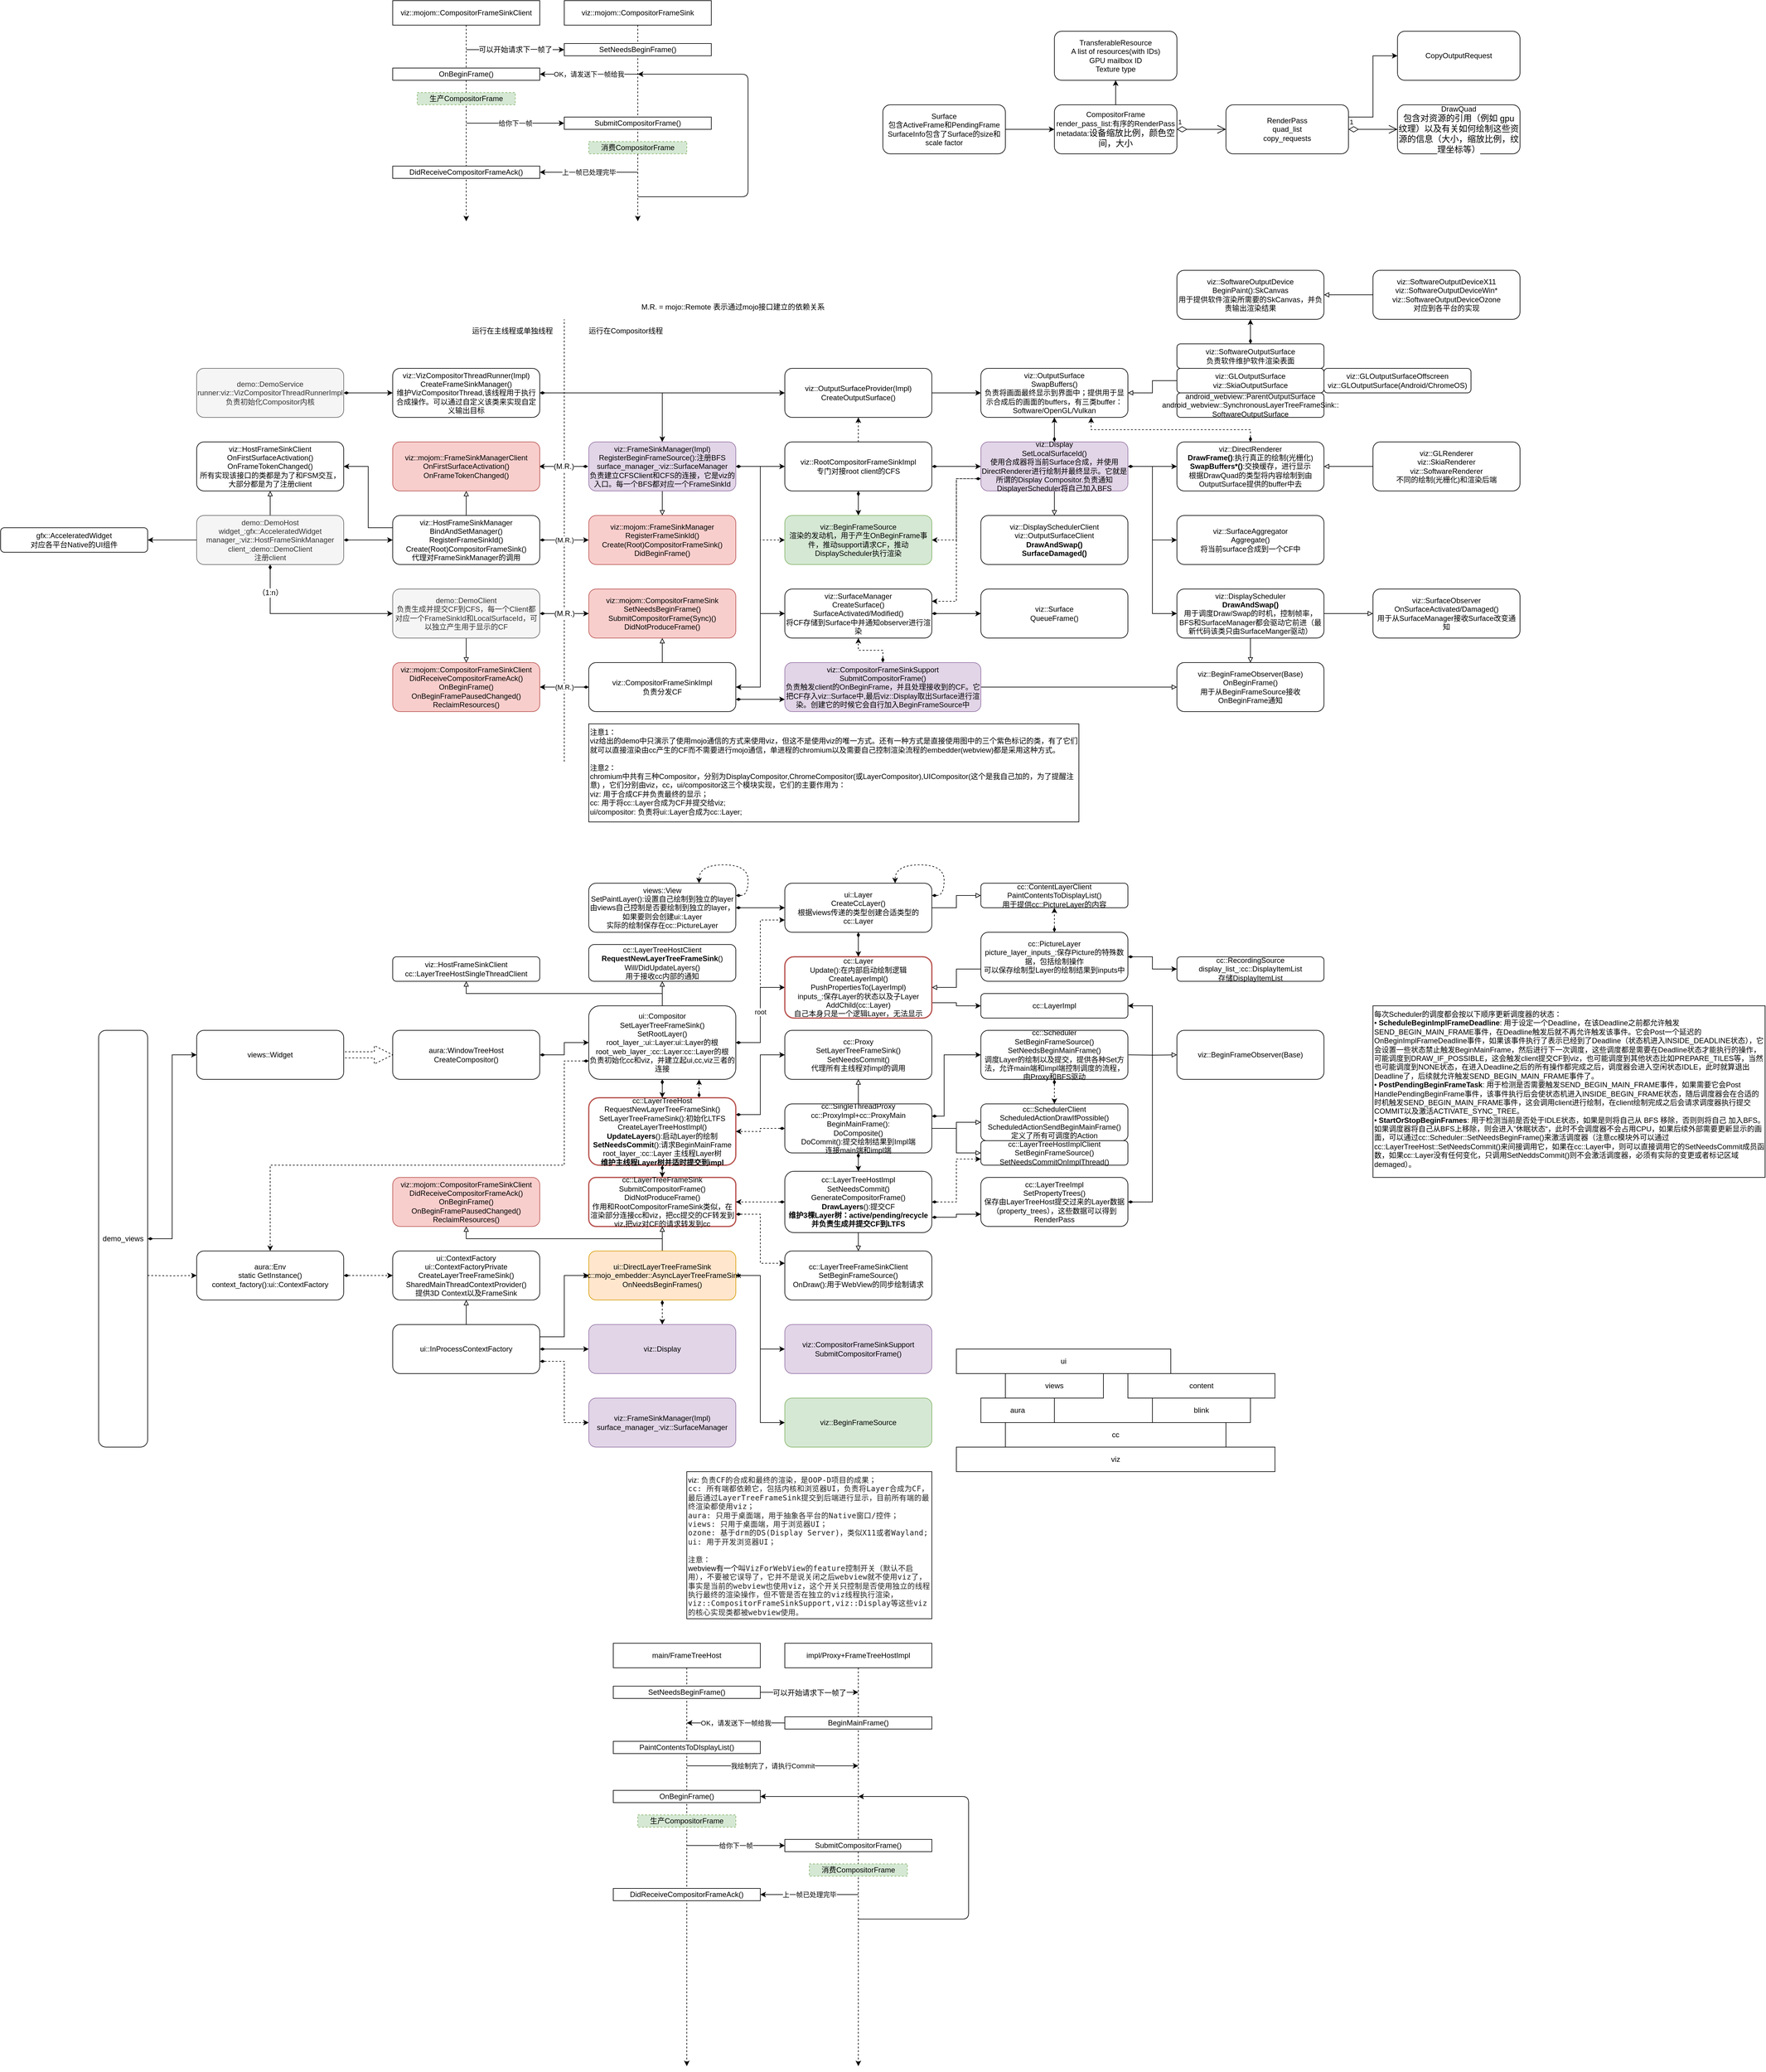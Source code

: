 <mxfile version="13.0.3" type="device"><diagram id="urBLhFIIAHyxeM-nTqiX" name="第 1 页"><mxGraphModel dx="1086" dy="806" grid="1" gridSize="10" guides="1" tooltips="1" connect="1" arrows="1" fold="1" page="1" pageScale="1" pageWidth="827" pageHeight="1169" math="0" shadow="0"><root><mxCell id="0"/><mxCell id="1" parent="0"/><mxCell id="hi34UHxaIPdwAGGiQzNz-11" style="edgeStyle=orthogonalEdgeStyle;rounded=0;orthogonalLoop=1;jettySize=auto;html=1;exitX=1;exitY=0.25;exitDx=0;exitDy=0;entryX=0;entryY=0.5;entryDx=0;entryDy=0;" parent="1" source="hi34UHxaIPdwAGGiQzNz-1" target="hi34UHxaIPdwAGGiQzNz-6" edge="1"><mxGeometry relative="1" as="geometry"/></mxCell><mxCell id="hi34UHxaIPdwAGGiQzNz-1" value="&lt;font style=&quot;font-size: 12px;&quot;&gt;RenderPass&lt;br style=&quot;font-size: 12px;&quot;&gt;quad_list&lt;br style=&quot;font-size: 12px;&quot;&gt;copy_requests&lt;/font&gt;" style="rounded=1;whiteSpace=wrap;html=1;fontSize=12;" parent="1" vertex="1"><mxGeometry x="2560" y="720" width="200" height="80" as="geometry"/></mxCell><mxCell id="hi34UHxaIPdwAGGiQzNz-17" style="edgeStyle=orthogonalEdgeStyle;rounded=0;orthogonalLoop=1;jettySize=auto;html=1;exitX=0.5;exitY=0;exitDx=0;exitDy=0;fontSize=12;" parent="1" source="hi34UHxaIPdwAGGiQzNz-3" target="hi34UHxaIPdwAGGiQzNz-16" edge="1"><mxGeometry relative="1" as="geometry"/></mxCell><mxCell id="hi34UHxaIPdwAGGiQzNz-3" value="CompositorFrame&lt;br&gt;render_pass_list:有序的RenderPass&lt;br&gt;metadata:&lt;span style=&quot;font-family: , &amp;#34;blinkmacsystemfont&amp;#34; , &amp;#34;segoe ui&amp;#34; , &amp;#34;helvetica&amp;#34; , &amp;#34;arial&amp;#34; , sans-serif ; font-size: 14px ; background-color: rgb(255 , 255 , 255)&quot;&gt;设备缩放比例，颜色空间，大小&lt;br&gt;&lt;/span&gt;" style="rounded=1;whiteSpace=wrap;html=1;" parent="1" vertex="1"><mxGeometry x="2280" y="720" width="200" height="80" as="geometry"/></mxCell><mxCell id="hi34UHxaIPdwAGGiQzNz-5" value="DrawQuad&lt;br&gt;&lt;span style=&quot;font-family: , &amp;#34;blinkmacsystemfont&amp;#34; , &amp;#34;segoe ui&amp;#34; , &amp;#34;helvetica&amp;#34; , &amp;#34;arial&amp;#34; , sans-serif ; font-size: 14px ; background-color: rgb(255 , 255 , 255)&quot;&gt;包含对资源的引用（例如 gpu 纹理）以及有关如何绘制这些资源的信息（大小，缩放比例，纹理坐标等）&lt;/span&gt;&lt;br&gt;" style="rounded=1;whiteSpace=wrap;html=1;" parent="1" vertex="1"><mxGeometry x="2840" y="720" width="200" height="80" as="geometry"/></mxCell><mxCell id="hi34UHxaIPdwAGGiQzNz-6" value="CopyOutputRequest" style="rounded=1;whiteSpace=wrap;html=1;" parent="1" vertex="1"><mxGeometry x="2840" y="600" width="200" height="80" as="geometry"/></mxCell><mxCell id="hi34UHxaIPdwAGGiQzNz-10" value="1" style="endArrow=open;html=1;endSize=12;startArrow=diamondThin;startSize=14;startFill=0;edgeStyle=orthogonalEdgeStyle;align=left;verticalAlign=bottom;entryX=0;entryY=0.5;entryDx=0;entryDy=0;exitX=1;exitY=0.5;exitDx=0;exitDy=0;" parent="1" source="hi34UHxaIPdwAGGiQzNz-1" target="hi34UHxaIPdwAGGiQzNz-5" edge="1"><mxGeometry x="-1" y="3" relative="1" as="geometry"><mxPoint x="2460" y="860" as="sourcePoint"/><mxPoint x="2620" y="860" as="targetPoint"/></mxGeometry></mxCell><mxCell id="hi34UHxaIPdwAGGiQzNz-12" value="1" style="endArrow=open;html=1;endSize=12;startArrow=diamondThin;startSize=14;startFill=0;edgeStyle=orthogonalEdgeStyle;align=left;verticalAlign=bottom;entryX=0;entryY=0.5;entryDx=0;entryDy=0;exitX=1;exitY=0.5;exitDx=0;exitDy=0;" parent="1" source="hi34UHxaIPdwAGGiQzNz-3" target="hi34UHxaIPdwAGGiQzNz-1" edge="1"><mxGeometry x="-1" y="3" relative="1" as="geometry"><mxPoint x="2770" y="780" as="sourcePoint"/><mxPoint x="2850" y="780" as="targetPoint"/></mxGeometry></mxCell><mxCell id="hi34UHxaIPdwAGGiQzNz-14" style="edgeStyle=orthogonalEdgeStyle;rounded=0;orthogonalLoop=1;jettySize=auto;html=1;exitX=1;exitY=0.5;exitDx=0;exitDy=0;fontSize=12;" parent="1" source="hi34UHxaIPdwAGGiQzNz-13" target="hi34UHxaIPdwAGGiQzNz-3" edge="1"><mxGeometry relative="1" as="geometry"/></mxCell><mxCell id="hi34UHxaIPdwAGGiQzNz-13" value="Surface&lt;br&gt;包含ActiveFrame和PendingFrame&lt;br&gt;SurfaceInfo包含了Surface的size和scale factor" style="rounded=1;whiteSpace=wrap;html=1;" parent="1" vertex="1"><mxGeometry x="2000" y="720" width="200" height="80" as="geometry"/></mxCell><mxCell id="hi34UHxaIPdwAGGiQzNz-16" value="TransferableResource&lt;br&gt;A list of resources(with IDs)&lt;br&gt;GPU mailbox ID&lt;br&gt;Texture type" style="rounded=1;whiteSpace=wrap;html=1;" parent="1" vertex="1"><mxGeometry x="2280" y="600" width="200" height="80" as="geometry"/></mxCell><mxCell id="hi34UHxaIPdwAGGiQzNz-18" value="" style="endArrow=none;dashed=1;html=1;" parent="1" edge="1"><mxGeometry width="50" height="50" relative="1" as="geometry"><mxPoint x="1480" y="1791.6" as="sourcePoint"/><mxPoint x="1480" y="1070" as="targetPoint"/></mxGeometry></mxCell><mxCell id="hi34UHxaIPdwAGGiQzNz-19" value="" style="edgeStyle=orthogonalEdgeStyle;rounded=0;orthogonalLoop=1;jettySize=auto;html=1;endArrow=block;endFill=0;" parent="1" source="hi34UHxaIPdwAGGiQzNz-22" target="hi34UHxaIPdwAGGiQzNz-26" edge="1"><mxGeometry relative="1" as="geometry"/></mxCell><mxCell id="hi34UHxaIPdwAGGiQzNz-20" value="(M.R.)" style="edgeStyle=none;rounded=0;orthogonalLoop=1;jettySize=auto;html=1;exitX=0;exitY=0.5;exitDx=0;exitDy=0;entryX=1;entryY=0.5;entryDx=0;entryDy=0;endArrow=classic;endFill=1;startArrow=diamondThin;startFill=1;" parent="1" source="hi34UHxaIPdwAGGiQzNz-22" target="hi34UHxaIPdwAGGiQzNz-72" edge="1"><mxGeometry relative="1" as="geometry"/></mxCell><mxCell id="hi34UHxaIPdwAGGiQzNz-21" style="edgeStyle=orthogonalEdgeStyle;rounded=0;orthogonalLoop=1;jettySize=auto;html=1;exitX=1;exitY=0.75;exitDx=0;exitDy=0;entryX=0;entryY=0.75;entryDx=0;entryDy=0;startArrow=diamondThin;startFill=1;endArrow=classic;endFill=1;" parent="1" source="hi34UHxaIPdwAGGiQzNz-22" target="hi34UHxaIPdwAGGiQzNz-25" edge="1"><mxGeometry relative="1" as="geometry"/></mxCell><mxCell id="hi34UHxaIPdwAGGiQzNz-22" value="viz::CompositorFrameSinkImpl&lt;br&gt;负责分发CF" style="rounded=1;whiteSpace=wrap;html=1;" parent="1" vertex="1"><mxGeometry x="1520" y="1630" width="240" height="80" as="geometry"/></mxCell><mxCell id="hi34UHxaIPdwAGGiQzNz-23" style="edgeStyle=orthogonalEdgeStyle;rounded=0;orthogonalLoop=1;jettySize=auto;html=1;entryX=0.5;entryY=1;entryDx=0;entryDy=0;startArrow=diamondThin;startFill=1;endArrow=classic;endFill=1;dashed=1;" parent="1" source="hi34UHxaIPdwAGGiQzNz-25" target="hi34UHxaIPdwAGGiQzNz-43" edge="1"><mxGeometry relative="1" as="geometry"/></mxCell><mxCell id="hi34UHxaIPdwAGGiQzNz-24" style="edgeStyle=orthogonalEdgeStyle;rounded=0;orthogonalLoop=1;jettySize=auto;html=1;entryX=0;entryY=0.5;entryDx=0;entryDy=0;startArrow=none;startFill=0;endArrow=block;endFill=0;" parent="1" source="hi34UHxaIPdwAGGiQzNz-25" target="hi34UHxaIPdwAGGiQzNz-198" edge="1"><mxGeometry relative="1" as="geometry"/></mxCell><mxCell id="hi34UHxaIPdwAGGiQzNz-25" value="viz::CompositorFrameSinkSupport&lt;br&gt;SubmitCompositorFrame()&lt;br&gt;负责触发client的OnBeginFrame，并且处理接收到的CF。它把CF存入viz::Surface中,最后viz::Display取出Surface进行渲染。创建它的时候它会自行加入BeginFrameSource中" style="rounded=1;whiteSpace=wrap;html=1;fillColor=#e1d5e7;strokeColor=#9673a6;" parent="1" vertex="1"><mxGeometry x="1840" y="1630" width="320" height="80" as="geometry"/></mxCell><mxCell id="hi34UHxaIPdwAGGiQzNz-26" value="viz::mojom::CompositorFrameSink&lt;br&gt;SetNeedsBeginFrame()&lt;br&gt;SubmitCompositorFrame(Sync)()&lt;br&gt;DidNotProduceFrame()" style="rounded=1;whiteSpace=wrap;html=1;fillColor=#f8cecc;strokeColor=#b85450;" parent="1" vertex="1"><mxGeometry x="1520" y="1510" width="240" height="80" as="geometry"/></mxCell><mxCell id="hi34UHxaIPdwAGGiQzNz-27" style="edgeStyle=orthogonalEdgeStyle;rounded=0;orthogonalLoop=1;jettySize=auto;html=1;dashed=1;" parent="1" source="hi34UHxaIPdwAGGiQzNz-28" edge="1"><mxGeometry relative="1" as="geometry"><mxPoint x="1320" y="910" as="targetPoint"/></mxGeometry></mxCell><mxCell id="hi34UHxaIPdwAGGiQzNz-28" value="&lt;span style=&quot;white-space: normal&quot;&gt;viz::mojom::CompositorFrameSinkClient&lt;/span&gt;" style="rounded=0;whiteSpace=wrap;html=1;" parent="1" vertex="1"><mxGeometry x="1200" y="550" width="240" height="40" as="geometry"/></mxCell><mxCell id="hi34UHxaIPdwAGGiQzNz-29" style="edgeStyle=orthogonalEdgeStyle;rounded=0;orthogonalLoop=1;jettySize=auto;html=1;startArrow=none;startFill=0;endArrow=classic;endFill=1;dashed=1;" parent="1" source="hi34UHxaIPdwAGGiQzNz-30" edge="1"><mxGeometry relative="1" as="geometry"><mxPoint x="1600" y="910" as="targetPoint"/></mxGeometry></mxCell><mxCell id="hi34UHxaIPdwAGGiQzNz-30" value="viz::mojom::CompositorFrameSink" style="rounded=0;whiteSpace=wrap;html=1;" parent="1" vertex="1"><mxGeometry x="1480" y="550" width="240" height="40" as="geometry"/></mxCell><mxCell id="hi34UHxaIPdwAGGiQzNz-31" value="SubmitCompositorFrame()" style="rounded=0;whiteSpace=wrap;html=1;" parent="1" vertex="1"><mxGeometry x="1480" y="740" width="240" height="20" as="geometry"/></mxCell><mxCell id="hi34UHxaIPdwAGGiQzNz-32" value="OnBeginFrame()" style="rounded=0;whiteSpace=wrap;html=1;" parent="1" vertex="1"><mxGeometry x="1200" y="660" width="240" height="20" as="geometry"/></mxCell><mxCell id="hi34UHxaIPdwAGGiQzNz-33" value="DidReceiveCompositorFrameAck()" style="rounded=0;whiteSpace=wrap;html=1;" parent="1" vertex="1"><mxGeometry x="1200" y="820" width="240" height="20" as="geometry"/></mxCell><mxCell id="hi34UHxaIPdwAGGiQzNz-34" value="" style="edgeStyle=orthogonalEdgeStyle;rounded=0;orthogonalLoop=1;jettySize=auto;html=1;endArrow=block;endFill=0;entryX=0.5;entryY=0;entryDx=0;entryDy=0;exitX=0.5;exitY=1;exitDx=0;exitDy=0;" parent="1" source="hi34UHxaIPdwAGGiQzNz-41" target="hi34UHxaIPdwAGGiQzNz-54" edge="1"><mxGeometry relative="1" as="geometry"><Array as="points"><mxPoint x="1640" y="1380"/><mxPoint x="1640" y="1380"/></Array></mxGeometry></mxCell><mxCell id="hi34UHxaIPdwAGGiQzNz-35" style="edgeStyle=orthogonalEdgeStyle;rounded=0;orthogonalLoop=1;jettySize=auto;html=1;entryX=1;entryY=0.5;entryDx=0;entryDy=0;endArrow=classic;endFill=1;startArrow=diamondThin;startFill=1;exitX=1;exitY=0.5;exitDx=0;exitDy=0;" parent="1" source="hi34UHxaIPdwAGGiQzNz-41" target="hi34UHxaIPdwAGGiQzNz-22" edge="1"><mxGeometry relative="1" as="geometry"><Array as="points"><mxPoint x="1800" y="1310"/><mxPoint x="1800" y="1670"/></Array></mxGeometry></mxCell><mxCell id="hi34UHxaIPdwAGGiQzNz-36" style="edgeStyle=orthogonalEdgeStyle;rounded=0;orthogonalLoop=1;jettySize=auto;html=1;entryX=1;entryY=0.5;entryDx=0;entryDy=0;startArrow=diamondThin;startFill=1;endArrow=classic;endFill=1;exitX=0;exitY=0.5;exitDx=0;exitDy=0;" parent="1" edge="1"><mxGeometry relative="1" as="geometry"><mxPoint x="1519" y="1310" as="sourcePoint"/><mxPoint x="1439" y="1310" as="targetPoint"/><Array as="points"><mxPoint x="1469" y="1310"/><mxPoint x="1469" y="1310"/></Array></mxGeometry></mxCell><mxCell id="hi34UHxaIPdwAGGiQzNz-37" value="(M.R.)" style="text;html=1;align=center;verticalAlign=middle;resizable=0;points=[];labelBackgroundColor=#ffffff;" parent="hi34UHxaIPdwAGGiQzNz-36" vertex="1" connectable="0"><mxGeometry x="-0.614" y="2" relative="1" as="geometry"><mxPoint x="-25" y="-2" as="offset"/></mxGeometry></mxCell><mxCell id="hi34UHxaIPdwAGGiQzNz-38" style="edgeStyle=orthogonalEdgeStyle;rounded=0;orthogonalLoop=1;jettySize=auto;html=1;exitX=1;exitY=0.5;exitDx=0;exitDy=0;entryX=0;entryY=0.5;entryDx=0;entryDy=0;startArrow=diamondThin;startFill=1;endArrow=classic;endFill=1;" parent="1" source="hi34UHxaIPdwAGGiQzNz-41" target="hi34UHxaIPdwAGGiQzNz-43" edge="1"><mxGeometry relative="1" as="geometry"/></mxCell><mxCell id="hi34UHxaIPdwAGGiQzNz-39" style="edgeStyle=orthogonalEdgeStyle;rounded=0;orthogonalLoop=1;jettySize=auto;html=1;entryX=0;entryY=0.5;entryDx=0;entryDy=0;startArrow=diamondThin;startFill=1;endArrow=classic;endFill=1;" parent="1" source="hi34UHxaIPdwAGGiQzNz-41" target="hi34UHxaIPdwAGGiQzNz-110" edge="1"><mxGeometry relative="1" as="geometry"/></mxCell><mxCell id="hi34UHxaIPdwAGGiQzNz-40" style="edgeStyle=orthogonalEdgeStyle;rounded=0;orthogonalLoop=1;jettySize=auto;html=1;exitX=1;exitY=0.5;exitDx=0;exitDy=0;entryX=0;entryY=0.5;entryDx=0;entryDy=0;dashed=1;startArrow=diamondThin;startFill=1;endArrow=classic;endFill=1;" parent="1" source="hi34UHxaIPdwAGGiQzNz-41" target="hi34UHxaIPdwAGGiQzNz-197" edge="1"><mxGeometry relative="1" as="geometry"/></mxCell><mxCell id="hi34UHxaIPdwAGGiQzNz-41" value="viz::FrameSinkManager(Impl)&lt;br&gt;RegisterBeginFrameSource():注册BFS&lt;br&gt;surface_manager_:viz::SurfaceManager&lt;br&gt;负责建立CFSClient和CFS的连接，它是viz的入口。每一个BFS都对应一个FrameSinkId" style="rounded=1;whiteSpace=wrap;html=1;fillColor=#e1d5e7;strokeColor=#9673a6;" parent="1" vertex="1"><mxGeometry x="1520" y="1270" width="240" height="80" as="geometry"/></mxCell><mxCell id="hi34UHxaIPdwAGGiQzNz-42" value="" style="edgeStyle=orthogonalEdgeStyle;rounded=0;orthogonalLoop=1;jettySize=auto;html=1;startArrow=diamondThin;startFill=1;endArrow=classic;endFill=1;" parent="1" source="hi34UHxaIPdwAGGiQzNz-43" target="hi34UHxaIPdwAGGiQzNz-53" edge="1"><mxGeometry relative="1" as="geometry"/></mxCell><mxCell id="hi34UHxaIPdwAGGiQzNz-43" value="viz::SurfaceManager&lt;br&gt;CreateSurface()&lt;br&gt;SurfaceActivated/Modified()&lt;br&gt;将CF存储到Surface中并通知observer进行渲染" style="rounded=1;whiteSpace=wrap;html=1;" parent="1" vertex="1"><mxGeometry x="1840" y="1510" width="240" height="80" as="geometry"/></mxCell><mxCell id="hi34UHxaIPdwAGGiQzNz-44" value="" style="edgeStyle=orthogonalEdgeStyle;rounded=0;orthogonalLoop=1;jettySize=auto;html=1;startArrow=none;startFill=0;endArrow=classic;endFill=1;" parent="1" source="hi34UHxaIPdwAGGiQzNz-45" target="hi34UHxaIPdwAGGiQzNz-46" edge="1"><mxGeometry relative="1" as="geometry"/></mxCell><mxCell id="hi34UHxaIPdwAGGiQzNz-45" value="viz::OutputSurfaceProvider(Impl)&lt;br&gt;CreateOutputSurface()" style="rounded=1;whiteSpace=wrap;html=1;" parent="1" vertex="1"><mxGeometry x="1840" y="1150" width="240" height="80" as="geometry"/></mxCell><mxCell id="hi34UHxaIPdwAGGiQzNz-46" value="viz::OutputSurface&lt;br&gt;SwapBuffers()&lt;br&gt;负责将画面最终显示到界面中；提供用于显示合成后的画面的buffers，有三类buffer：Software/OpenGL/Vulkan" style="rounded=1;whiteSpace=wrap;html=1;" parent="1" vertex="1"><mxGeometry x="2160" y="1150" width="240" height="80" as="geometry"/></mxCell><mxCell id="hi34UHxaIPdwAGGiQzNz-47" style="edgeStyle=orthogonalEdgeStyle;rounded=0;orthogonalLoop=1;jettySize=auto;html=1;entryX=1;entryY=0.5;entryDx=0;entryDy=0;startArrow=none;startFill=0;endArrow=block;endFill=0;exitX=0;exitY=0.5;exitDx=0;exitDy=0;" parent="1" source="hi34UHxaIPdwAGGiQzNz-90" target="hi34UHxaIPdwAGGiQzNz-46" edge="1"><mxGeometry relative="1" as="geometry"/></mxCell><mxCell id="hi34UHxaIPdwAGGiQzNz-48" value="" style="edgeStyle=orthogonalEdgeStyle;rounded=0;orthogonalLoop=1;jettySize=auto;html=1;startArrow=diamondThin;startFill=1;endArrow=classic;endFill=1;" parent="1" source="hi34UHxaIPdwAGGiQzNz-49" target="hi34UHxaIPdwAGGiQzNz-50" edge="1"><mxGeometry relative="1" as="geometry"/></mxCell><mxCell id="hi34UHxaIPdwAGGiQzNz-49" value="viz::SoftwareOutputSurface&lt;br&gt;负责软件维护软件渲染表面" style="rounded=1;whiteSpace=wrap;html=1;" parent="1" vertex="1"><mxGeometry x="2480" y="1110" width="240" height="40" as="geometry"/></mxCell><mxCell id="hi34UHxaIPdwAGGiQzNz-50" value="viz::SoftwareOutputDevice&lt;br&gt;BeginPaint():SkCanvas&lt;br&gt;用于提供软件渲染所需要的SkCanvas，并负责输出渲染结果" style="rounded=1;whiteSpace=wrap;html=1;" parent="1" vertex="1"><mxGeometry x="2480" y="990" width="240" height="80" as="geometry"/></mxCell><mxCell id="hi34UHxaIPdwAGGiQzNz-51" value="" style="edgeStyle=orthogonalEdgeStyle;rounded=0;orthogonalLoop=1;jettySize=auto;html=1;startArrow=none;startFill=0;endArrow=block;endFill=0;" parent="1" source="hi34UHxaIPdwAGGiQzNz-52" target="hi34UHxaIPdwAGGiQzNz-50" edge="1"><mxGeometry relative="1" as="geometry"/></mxCell><mxCell id="hi34UHxaIPdwAGGiQzNz-52" value="viz::SoftwareOutputDeviceX11&lt;br&gt;viz::SoftwareOutputDeviceWin*&lt;br&gt;viz::SoftwareOutputDeviceOzone&lt;br&gt;对应到各平台的实现" style="rounded=1;whiteSpace=wrap;html=1;" parent="1" vertex="1"><mxGeometry x="2800" y="990" width="240" height="80" as="geometry"/></mxCell><mxCell id="hi34UHxaIPdwAGGiQzNz-53" value="viz::Surface&lt;br&gt;QueueFrame()" style="rounded=1;whiteSpace=wrap;html=1;" parent="1" vertex="1"><mxGeometry x="2160" y="1510" width="240" height="80" as="geometry"/></mxCell><mxCell id="hi34UHxaIPdwAGGiQzNz-54" value="viz::mojom::FrameSinkManager&lt;br&gt;RegisterFrameSinkId()&lt;br&gt;Create(Root)CompositorFrameSink()&lt;br&gt;DidBeginFrame()" style="rounded=1;whiteSpace=wrap;html=1;fillColor=#f8cecc;strokeColor=#b85450;" parent="1" vertex="1"><mxGeometry x="1520" y="1390" width="240" height="80" as="geometry"/></mxCell><mxCell id="hi34UHxaIPdwAGGiQzNz-55" value="viz::mojom::FrameSinkManagerClient&lt;br&gt;OnFirstSurfaceActivation()&lt;br&gt;OnFrameTokenChanged()" style="rounded=1;whiteSpace=wrap;html=1;fillColor=#f8cecc;strokeColor=#b85450;" parent="1" vertex="1"><mxGeometry x="1200" y="1270" width="240" height="80" as="geometry"/></mxCell><mxCell id="hi34UHxaIPdwAGGiQzNz-56" value="" style="edgeStyle=orthogonalEdgeStyle;rounded=0;orthogonalLoop=1;jettySize=auto;html=1;endArrow=block;endFill=0;" parent="1" source="hi34UHxaIPdwAGGiQzNz-61" target="hi34UHxaIPdwAGGiQzNz-63" edge="1"><mxGeometry relative="1" as="geometry"/></mxCell><mxCell id="hi34UHxaIPdwAGGiQzNz-57" value="" style="edgeStyle=orthogonalEdgeStyle;rounded=0;orthogonalLoop=1;jettySize=auto;html=1;endArrow=classic;endFill=1;" parent="1" source="hi34UHxaIPdwAGGiQzNz-61" target="hi34UHxaIPdwAGGiQzNz-62" edge="1"><mxGeometry relative="1" as="geometry"/></mxCell><mxCell id="hi34UHxaIPdwAGGiQzNz-58" style="edgeStyle=orthogonalEdgeStyle;rounded=0;orthogonalLoop=1;jettySize=auto;html=1;entryX=0;entryY=0.5;entryDx=0;entryDy=0;endArrow=classic;endFill=1;startArrow=diamondThin;startFill=1;" parent="1" source="hi34UHxaIPdwAGGiQzNz-61" target="hi34UHxaIPdwAGGiQzNz-67" edge="1"><mxGeometry relative="1" as="geometry"/></mxCell><mxCell id="hi34UHxaIPdwAGGiQzNz-59" style="edgeStyle=orthogonalEdgeStyle;rounded=0;orthogonalLoop=1;jettySize=auto;html=1;entryX=0;entryY=0.5;entryDx=0;entryDy=0;endArrow=classic;endFill=1;startArrow=diamondThin;startFill=1;" parent="1" source="hi34UHxaIPdwAGGiQzNz-61" target="hi34UHxaIPdwAGGiQzNz-71" edge="1"><mxGeometry relative="1" as="geometry"><Array as="points"><mxPoint x="1000" y="1550"/></Array></mxGeometry></mxCell><mxCell id="hi34UHxaIPdwAGGiQzNz-60" value="（1:n）" style="text;html=1;align=center;verticalAlign=middle;resizable=0;points=[];labelBackgroundColor=#ffffff;" parent="hi34UHxaIPdwAGGiQzNz-59" vertex="1" connectable="0"><mxGeometry x="-0.907" y="-1" relative="1" as="geometry"><mxPoint x="1" y="33" as="offset"/></mxGeometry></mxCell><mxCell id="hi34UHxaIPdwAGGiQzNz-61" value="demo::DemoHost&lt;br&gt;widget_:gfx::AcceleratedWidget&lt;br&gt;manager_:viz::HostFrameSinkManager&lt;br&gt;client_:demo::DemoClient&lt;br&gt;注册client" style="rounded=1;whiteSpace=wrap;html=1;fillColor=#f5f5f5;strokeColor=#666666;fontColor=#333333;" parent="1" vertex="1"><mxGeometry x="880" y="1390" width="240" height="80" as="geometry"/></mxCell><mxCell id="hi34UHxaIPdwAGGiQzNz-62" value="gfx::AcceleratedWidget&lt;br&gt;对应各平台Native的UI组件" style="rounded=1;whiteSpace=wrap;html=1;" parent="1" vertex="1"><mxGeometry x="560" y="1410" width="240" height="40" as="geometry"/></mxCell><mxCell id="hi34UHxaIPdwAGGiQzNz-63" value="viz::HostFrameSinkClient&lt;br&gt;OnFirstSurfaceActivation()&lt;br&gt;OnFrameTokenChanged()&lt;br&gt;所有实现该接口的类都是为了和FSM交互，大部分都是为了注册client" style="rounded=1;whiteSpace=wrap;html=1;" parent="1" vertex="1"><mxGeometry x="880" y="1270" width="240" height="80" as="geometry"/></mxCell><mxCell id="hi34UHxaIPdwAGGiQzNz-64" value="" style="edgeStyle=orthogonalEdgeStyle;rounded=0;orthogonalLoop=1;jettySize=auto;html=1;endArrow=block;endFill=0;" parent="1" source="hi34UHxaIPdwAGGiQzNz-67" target="hi34UHxaIPdwAGGiQzNz-55" edge="1"><mxGeometry relative="1" as="geometry"/></mxCell><mxCell id="hi34UHxaIPdwAGGiQzNz-65" value="(M.R.)" style="edgeStyle=orthogonalEdgeStyle;rounded=0;orthogonalLoop=1;jettySize=auto;html=1;endArrow=classic;endFill=1;startArrow=diamondThin;startFill=1;" parent="1" source="hi34UHxaIPdwAGGiQzNz-67" target="hi34UHxaIPdwAGGiQzNz-54" edge="1"><mxGeometry relative="1" as="geometry"/></mxCell><mxCell id="hi34UHxaIPdwAGGiQzNz-66" style="edgeStyle=orthogonalEdgeStyle;rounded=0;orthogonalLoop=1;jettySize=auto;html=1;exitX=0;exitY=0.25;exitDx=0;exitDy=0;entryX=1;entryY=0.5;entryDx=0;entryDy=0;startArrow=none;startFill=0;endArrow=classic;endFill=1;" parent="1" source="hi34UHxaIPdwAGGiQzNz-67" target="hi34UHxaIPdwAGGiQzNz-63" edge="1"><mxGeometry relative="1" as="geometry"/></mxCell><mxCell id="hi34UHxaIPdwAGGiQzNz-67" value="viz::HostFrameSinkManager&lt;br&gt;BindAndSetManager()&lt;br&gt;RegisterFrameSinkId()&lt;br&gt;Create(Root)CompositorFrameSink()&lt;br&gt;代理对FrameSinkManager的调用" style="rounded=1;whiteSpace=wrap;html=1;" parent="1" vertex="1"><mxGeometry x="1200" y="1390" width="240" height="80" as="geometry"/></mxCell><mxCell id="hi34UHxaIPdwAGGiQzNz-68" value="" style="edgeStyle=orthogonalEdgeStyle;rounded=0;orthogonalLoop=1;jettySize=auto;html=1;endArrow=block;endFill=0;" parent="1" source="hi34UHxaIPdwAGGiQzNz-71" target="hi34UHxaIPdwAGGiQzNz-72" edge="1"><mxGeometry relative="1" as="geometry"/></mxCell><mxCell id="hi34UHxaIPdwAGGiQzNz-69" style="edgeStyle=none;rounded=0;orthogonalLoop=1;jettySize=auto;html=1;exitX=1;exitY=0.5;exitDx=0;exitDy=0;entryX=0;entryY=0.5;entryDx=0;entryDy=0;endArrow=classic;endFill=1;startArrow=diamondThin;startFill=1;" parent="1" source="hi34UHxaIPdwAGGiQzNz-71" target="hi34UHxaIPdwAGGiQzNz-26" edge="1"><mxGeometry relative="1" as="geometry"/></mxCell><mxCell id="hi34UHxaIPdwAGGiQzNz-70" value="(M.R.)" style="text;html=1;align=center;verticalAlign=middle;resizable=0;points=[];labelBackgroundColor=#ffffff;" parent="hi34UHxaIPdwAGGiQzNz-69" vertex="1" connectable="0"><mxGeometry x="-0.275" relative="1" as="geometry"><mxPoint x="11" as="offset"/></mxGeometry></mxCell><mxCell id="hi34UHxaIPdwAGGiQzNz-71" value="demo::DemoClient&lt;br&gt;负责生成并提交CF到CFS，每一个Client都对应一个FrameSinkId和LocalSurfaceId，可以独立产生用于显示的CF" style="rounded=1;whiteSpace=wrap;html=1;fillColor=#f5f5f5;strokeColor=#666666;fontColor=#333333;" parent="1" vertex="1"><mxGeometry x="1200" y="1510" width="240" height="80" as="geometry"/></mxCell><mxCell id="hi34UHxaIPdwAGGiQzNz-72" value="viz::mojom::CompositorFrameSinkClient&lt;br&gt;DidReceiveCompositorFrameAck()&lt;br&gt;OnBeginFrame()&lt;br&gt;OnBeginFramePausedChanged()&lt;br&gt;ReclaimResources()" style="rounded=1;whiteSpace=wrap;html=1;fillColor=#f8cecc;strokeColor=#b85450;" parent="1" vertex="1"><mxGeometry x="1200" y="1630" width="240" height="80" as="geometry"/></mxCell><mxCell id="hi34UHxaIPdwAGGiQzNz-73" value="" style="edgeStyle=none;rounded=0;orthogonalLoop=1;jettySize=auto;html=1;startArrow=diamondThin;startFill=1;endArrow=classic;endFill=1;" parent="1" source="hi34UHxaIPdwAGGiQzNz-74" target="hi34UHxaIPdwAGGiQzNz-77" edge="1"><mxGeometry relative="1" as="geometry"/></mxCell><mxCell id="hi34UHxaIPdwAGGiQzNz-74" value="demo::DemoService&lt;br&gt;runner:viz::VizCompositorThreadRunnerImpl&lt;br&gt;负责初始化Compositor内核" style="rounded=1;whiteSpace=wrap;html=1;fillColor=#f5f5f5;strokeColor=#666666;fontColor=#333333;" parent="1" vertex="1"><mxGeometry x="880" y="1150" width="240" height="80" as="geometry"/></mxCell><mxCell id="hi34UHxaIPdwAGGiQzNz-75" style="edgeStyle=orthogonalEdgeStyle;rounded=0;orthogonalLoop=1;jettySize=auto;html=1;entryX=0.5;entryY=0;entryDx=0;entryDy=0;startArrow=diamondThin;startFill=1;endArrow=classic;endFill=1;exitX=1;exitY=0.5;exitDx=0;exitDy=0;" parent="1" source="hi34UHxaIPdwAGGiQzNz-77" target="hi34UHxaIPdwAGGiQzNz-41" edge="1"><mxGeometry relative="1" as="geometry"/></mxCell><mxCell id="hi34UHxaIPdwAGGiQzNz-76" style="edgeStyle=orthogonalEdgeStyle;rounded=0;orthogonalLoop=1;jettySize=auto;html=1;startArrow=diamondThin;startFill=1;endArrow=classic;endFill=1;" parent="1" source="hi34UHxaIPdwAGGiQzNz-77" target="hi34UHxaIPdwAGGiQzNz-45" edge="1"><mxGeometry relative="1" as="geometry"/></mxCell><mxCell id="hi34UHxaIPdwAGGiQzNz-77" value="viz::VizCompositorThreadRunner(Impl)&lt;br&gt;CreateFrameSinkManager()&lt;br&gt;维护VizCompositorThread,该线程用于执行合成操作。可以通过自定义该类来实现自定义输出目标" style="rounded=1;whiteSpace=wrap;html=1;" parent="1" vertex="1"><mxGeometry x="1200" y="1150" width="240" height="80" as="geometry"/></mxCell><mxCell id="hi34UHxaIPdwAGGiQzNz-78" value="运行在Compositor线程" style="text;html=1;align=center;verticalAlign=middle;resizable=0;points=[];autosize=1;" parent="1" vertex="1"><mxGeometry x="1510" y="1079" width="140" height="20" as="geometry"/></mxCell><mxCell id="hi34UHxaIPdwAGGiQzNz-79" value="运行在主线程或单独线程" style="text;html=1;align=center;verticalAlign=middle;resizable=0;points=[];autosize=1;" parent="1" vertex="1"><mxGeometry x="1320" y="1079" width="150" height="20" as="geometry"/></mxCell><mxCell id="hi34UHxaIPdwAGGiQzNz-80" value="SetNeedsBeginFrame()" style="rounded=0;whiteSpace=wrap;html=1;" parent="1" vertex="1"><mxGeometry x="1480" y="620" width="240" height="20" as="geometry"/></mxCell><mxCell id="hi34UHxaIPdwAGGiQzNz-81" value="" style="endArrow=classic;html=1;entryX=0;entryY=0.5;entryDx=0;entryDy=0;" parent="1" target="hi34UHxaIPdwAGGiQzNz-80" edge="1"><mxGeometry width="50" height="50" relative="1" as="geometry"><mxPoint x="1320" y="630" as="sourcePoint"/><mxPoint x="1170" y="620" as="targetPoint"/></mxGeometry></mxCell><mxCell id="hi34UHxaIPdwAGGiQzNz-82" value="可以开始请求下一帧了" style="text;html=1;align=center;verticalAlign=middle;resizable=0;points=[];labelBackgroundColor=#ffffff;" parent="hi34UHxaIPdwAGGiQzNz-81" vertex="1" connectable="0"><mxGeometry x="-0.315" y="2" relative="1" as="geometry"><mxPoint x="25" y="2" as="offset"/></mxGeometry></mxCell><mxCell id="hi34UHxaIPdwAGGiQzNz-83" value="OK，请发送下一帧给我" style="endArrow=classic;html=1;" parent="1" edge="1"><mxGeometry width="50" height="50" relative="1" as="geometry"><mxPoint x="1600" y="670" as="sourcePoint"/><mxPoint x="1440" y="670" as="targetPoint"/></mxGeometry></mxCell><mxCell id="hi34UHxaIPdwAGGiQzNz-84" value="给你下一帧" style="endArrow=classic;html=1;entryX=0;entryY=0.5;entryDx=0;entryDy=0;" parent="1" target="hi34UHxaIPdwAGGiQzNz-31" edge="1"><mxGeometry width="50" height="50" relative="1" as="geometry"><mxPoint x="1320" y="750" as="sourcePoint"/><mxPoint x="1490" y="660" as="targetPoint"/></mxGeometry></mxCell><mxCell id="hi34UHxaIPdwAGGiQzNz-85" value="上一帧已处理完毕" style="endArrow=classic;html=1;entryX=1;entryY=0.5;entryDx=0;entryDy=0;" parent="1" target="hi34UHxaIPdwAGGiQzNz-33" edge="1"><mxGeometry width="50" height="50" relative="1" as="geometry"><mxPoint x="1600" y="830" as="sourcePoint"/><mxPoint x="1440" y="790" as="targetPoint"/></mxGeometry></mxCell><mxCell id="hi34UHxaIPdwAGGiQzNz-86" value="&lt;span style=&quot;white-space: nowrap&quot;&gt;生产CompositorFrame&lt;/span&gt;" style="rounded=0;whiteSpace=wrap;html=1;dashed=1;fillColor=#d5e8d4;strokeColor=#82b366;" parent="1" vertex="1"><mxGeometry x="1240" y="700" width="160" height="20" as="geometry"/></mxCell><mxCell id="hi34UHxaIPdwAGGiQzNz-87" value="&lt;span style=&quot;white-space: nowrap&quot;&gt;消费CompositorFrame&lt;/span&gt;" style="rounded=0;whiteSpace=wrap;html=1;dashed=1;fillColor=#d5e8d4;strokeColor=#82b366;" parent="1" vertex="1"><mxGeometry x="1520" y="780" width="160" height="20" as="geometry"/></mxCell><mxCell id="hi34UHxaIPdwAGGiQzNz-88" value="" style="endArrow=classic;html=1;edgeStyle=orthogonalEdgeStyle;" parent="1" edge="1"><mxGeometry width="50" height="50" relative="1" as="geometry"><mxPoint x="1600" y="870" as="sourcePoint"/><mxPoint x="1600" y="670" as="targetPoint"/><Array as="points"><mxPoint x="1780" y="870"/><mxPoint x="1780" y="670"/></Array></mxGeometry></mxCell><mxCell id="hi34UHxaIPdwAGGiQzNz-89" value="M.R. = mojo::Remote 表示通过mojo接口建立的依赖关系" style="text;html=1;align=center;verticalAlign=middle;resizable=0;points=[];autosize=1;" parent="1" vertex="1"><mxGeometry x="1600" y="1040" width="310" height="20" as="geometry"/></mxCell><mxCell id="hi34UHxaIPdwAGGiQzNz-90" value="viz::GLOutputSurface&lt;br&gt;viz::SkiaOutputSurface" style="rounded=1;whiteSpace=wrap;html=1;" parent="1" vertex="1"><mxGeometry x="2480" y="1150" width="240" height="40" as="geometry"/></mxCell><mxCell id="hi34UHxaIPdwAGGiQzNz-91" value="android_webview::ParentOutputSurface&lt;br&gt;android_webview::SynchronousLayerTreeFrameSink::&lt;br&gt;SoftwareOutputSurface" style="rounded=1;whiteSpace=wrap;html=1;" parent="1" vertex="1"><mxGeometry x="2480" y="1190" width="240" height="40" as="geometry"/></mxCell><mxCell id="hi34UHxaIPdwAGGiQzNz-92" value="viz::GLOutputSurfaceOffscreen&lt;br&gt;viz::GLOutputSurface(Android/ChromeOS)" style="rounded=1;whiteSpace=wrap;html=1;" parent="1" vertex="1"><mxGeometry x="2720" y="1150" width="240" height="40" as="geometry"/></mxCell><mxCell id="hi34UHxaIPdwAGGiQzNz-93" style="edgeStyle=orthogonalEdgeStyle;rounded=0;orthogonalLoop=1;jettySize=auto;html=1;entryX=0.5;entryY=1;entryDx=0;entryDy=0;startArrow=diamondThin;startFill=1;endArrow=classic;endFill=1;" parent="1" source="hi34UHxaIPdwAGGiQzNz-100" target="hi34UHxaIPdwAGGiQzNz-46" edge="1"><mxGeometry relative="1" as="geometry"/></mxCell><mxCell id="hi34UHxaIPdwAGGiQzNz-94" style="edgeStyle=orthogonalEdgeStyle;rounded=0;orthogonalLoop=1;jettySize=auto;html=1;entryX=0;entryY=0.5;entryDx=0;entryDy=0;startArrow=diamondThin;startFill=1;endArrow=classic;endFill=1;" parent="1" source="hi34UHxaIPdwAGGiQzNz-100" target="hi34UHxaIPdwAGGiQzNz-112" edge="1"><mxGeometry relative="1" as="geometry"/></mxCell><mxCell id="hi34UHxaIPdwAGGiQzNz-95" value="" style="edgeStyle=orthogonalEdgeStyle;rounded=0;orthogonalLoop=1;jettySize=auto;html=1;startArrow=none;startFill=0;endArrow=block;endFill=0;exitX=0.5;exitY=1;exitDx=0;exitDy=0;entryX=0.5;entryY=0;entryDx=0;entryDy=0;" parent="1" source="hi34UHxaIPdwAGGiQzNz-100" target="hi34UHxaIPdwAGGiQzNz-101" edge="1"><mxGeometry relative="1" as="geometry"><Array as="points"><mxPoint x="2280" y="1380"/><mxPoint x="2280" y="1380"/></Array></mxGeometry></mxCell><mxCell id="hi34UHxaIPdwAGGiQzNz-96" style="edgeStyle=orthogonalEdgeStyle;rounded=0;orthogonalLoop=1;jettySize=auto;html=1;exitX=1;exitY=0.5;exitDx=0;exitDy=0;entryX=0;entryY=0.5;entryDx=0;entryDy=0;startArrow=diamondThin;startFill=1;endArrow=classic;endFill=1;" parent="1" source="hi34UHxaIPdwAGGiQzNz-100" target="hi34UHxaIPdwAGGiQzNz-104" edge="1"><mxGeometry relative="1" as="geometry"><Array as="points"><mxPoint x="2440" y="1310"/><mxPoint x="2440" y="1550"/></Array></mxGeometry></mxCell><mxCell id="hi34UHxaIPdwAGGiQzNz-97" style="edgeStyle=orthogonalEdgeStyle;rounded=0;orthogonalLoop=1;jettySize=auto;html=1;exitX=1;exitY=0.5;exitDx=0;exitDy=0;entryX=0;entryY=0.5;entryDx=0;entryDy=0;startArrow=diamondThin;startFill=1;endArrow=classic;endFill=1;" parent="1" source="hi34UHxaIPdwAGGiQzNz-100" target="hi34UHxaIPdwAGGiQzNz-106" edge="1"><mxGeometry relative="1" as="geometry"/></mxCell><mxCell id="hi34UHxaIPdwAGGiQzNz-98" style="edgeStyle=orthogonalEdgeStyle;rounded=0;orthogonalLoop=1;jettySize=auto;html=1;exitX=0;exitY=0.75;exitDx=0;exitDy=0;entryX=1;entryY=0.25;entryDx=0;entryDy=0;dashed=1;startArrow=diamondThin;startFill=1;endArrow=classic;endFill=1;" parent="1" source="hi34UHxaIPdwAGGiQzNz-100" target="hi34UHxaIPdwAGGiQzNz-43" edge="1"><mxGeometry relative="1" as="geometry"/></mxCell><mxCell id="hi34UHxaIPdwAGGiQzNz-99" style="edgeStyle=orthogonalEdgeStyle;rounded=0;orthogonalLoop=1;jettySize=auto;html=1;entryX=1;entryY=0.5;entryDx=0;entryDy=0;startArrow=none;startFill=0;endArrow=classic;endFill=1;exitX=0;exitY=0.75;exitDx=0;exitDy=0;dashed=1;" parent="1" source="hi34UHxaIPdwAGGiQzNz-100" target="hi34UHxaIPdwAGGiQzNz-197" edge="1"><mxGeometry relative="1" as="geometry"/></mxCell><mxCell id="hi34UHxaIPdwAGGiQzNz-100" value="viz::Display&lt;br&gt;SetLocalSurfaceId()&lt;br&gt;使用合成器将当前Surface合成，并使用DirectRenderer进行绘制并最终显示。它就是所谓的Display Compositor.负责通知DisplayerScheduler将自己加入BFS" style="rounded=1;whiteSpace=wrap;html=1;fillColor=#e1d5e7;strokeColor=#9673a6;" parent="1" vertex="1"><mxGeometry x="2160" y="1270" width="240" height="80" as="geometry"/></mxCell><mxCell id="hi34UHxaIPdwAGGiQzNz-101" value="viz::DisplaySchedulerClient&lt;br&gt;viz::OutputSurfaceClient&lt;br&gt;&lt;b&gt;DrawAndSwap()&lt;br&gt;SurfaceDamaged()&lt;br&gt;&lt;/b&gt;" style="rounded=1;whiteSpace=wrap;html=1;" parent="1" vertex="1"><mxGeometry x="2160" y="1390" width="240" height="80" as="geometry"/></mxCell><mxCell id="hi34UHxaIPdwAGGiQzNz-102" value="" style="edgeStyle=orthogonalEdgeStyle;rounded=0;orthogonalLoop=1;jettySize=auto;html=1;startArrow=none;startFill=0;endArrow=block;endFill=0;" parent="1" source="hi34UHxaIPdwAGGiQzNz-104" target="hi34UHxaIPdwAGGiQzNz-198" edge="1"><mxGeometry relative="1" as="geometry"/></mxCell><mxCell id="hi34UHxaIPdwAGGiQzNz-103" value="" style="edgeStyle=orthogonalEdgeStyle;rounded=0;orthogonalLoop=1;jettySize=auto;html=1;startArrow=none;startFill=0;endArrow=block;endFill=0;" parent="1" source="hi34UHxaIPdwAGGiQzNz-104" target="hi34UHxaIPdwAGGiQzNz-105" edge="1"><mxGeometry relative="1" as="geometry"/></mxCell><mxCell id="hi34UHxaIPdwAGGiQzNz-104" value="viz::DisplayScheduler&lt;br&gt;&lt;b&gt;DrawAndSwap()&lt;/b&gt;&lt;br&gt;用于调度Draw/Swap的时机，控制帧率，BFS和SurfaceManager都会驱动它前进（最新代码该类只由SurfaceManger驱动）" style="rounded=1;whiteSpace=wrap;html=1;" parent="1" vertex="1"><mxGeometry x="2480" y="1510" width="240" height="80" as="geometry"/></mxCell><mxCell id="hi34UHxaIPdwAGGiQzNz-105" value="viz::SurfaceObserver&lt;br&gt;OnSurfaceActivated/Damaged()&lt;br&gt;用于从SurfaceManager接收Surface改变通知" style="rounded=1;whiteSpace=wrap;html=1;" parent="1" vertex="1"><mxGeometry x="2800" y="1510" width="240" height="80" as="geometry"/></mxCell><mxCell id="hi34UHxaIPdwAGGiQzNz-106" value="viz::SurfaceAggregator&lt;br&gt;Aggregate()&lt;br&gt;将当前surface合成到一个CF中" style="rounded=1;whiteSpace=wrap;html=1;" parent="1" vertex="1"><mxGeometry x="2480" y="1390" width="240" height="80" as="geometry"/></mxCell><mxCell id="hi34UHxaIPdwAGGiQzNz-107" style="edgeStyle=orthogonalEdgeStyle;rounded=0;orthogonalLoop=1;jettySize=auto;html=1;exitX=1;exitY=0.5;exitDx=0;exitDy=0;entryX=0;entryY=0.5;entryDx=0;entryDy=0;startArrow=diamondThin;startFill=1;endArrow=classic;endFill=1;" parent="1" source="hi34UHxaIPdwAGGiQzNz-110" target="hi34UHxaIPdwAGGiQzNz-100" edge="1"><mxGeometry relative="1" as="geometry"/></mxCell><mxCell id="hi34UHxaIPdwAGGiQzNz-108" style="edgeStyle=orthogonalEdgeStyle;rounded=0;orthogonalLoop=1;jettySize=auto;html=1;entryX=0.5;entryY=1;entryDx=0;entryDy=0;startArrow=none;startFill=0;endArrow=classic;endFill=1;dashed=1;" parent="1" source="hi34UHxaIPdwAGGiQzNz-110" target="hi34UHxaIPdwAGGiQzNz-45" edge="1"><mxGeometry relative="1" as="geometry"/></mxCell><mxCell id="hi34UHxaIPdwAGGiQzNz-109" style="edgeStyle=orthogonalEdgeStyle;rounded=0;orthogonalLoop=1;jettySize=auto;html=1;entryX=0.5;entryY=0;entryDx=0;entryDy=0;startArrow=diamondThin;startFill=1;endArrow=classic;endFill=1;" parent="1" source="hi34UHxaIPdwAGGiQzNz-110" target="hi34UHxaIPdwAGGiQzNz-197" edge="1"><mxGeometry relative="1" as="geometry"/></mxCell><mxCell id="hi34UHxaIPdwAGGiQzNz-110" value="viz::RootCompositorFrameSinkImpl&lt;br&gt;专门对接root client的CFS" style="rounded=1;whiteSpace=wrap;html=1;" parent="1" vertex="1"><mxGeometry x="1840" y="1270" width="240" height="80" as="geometry"/></mxCell><mxCell id="hi34UHxaIPdwAGGiQzNz-111" style="edgeStyle=orthogonalEdgeStyle;rounded=0;orthogonalLoop=1;jettySize=auto;html=1;exitX=0.5;exitY=0;exitDx=0;exitDy=0;entryX=0.75;entryY=1;entryDx=0;entryDy=0;startArrow=diamondThin;startFill=1;endArrow=classic;endFill=1;dashed=1;" parent="1" source="hi34UHxaIPdwAGGiQzNz-112" target="hi34UHxaIPdwAGGiQzNz-46" edge="1"><mxGeometry relative="1" as="geometry"/></mxCell><mxCell id="hi34UHxaIPdwAGGiQzNz-112" value="viz::DirectRenderer&lt;br&gt;&lt;b&gt;DrawFrame()&lt;/b&gt;:执行真正的绘制(光栅化)&lt;br&gt;&lt;b&gt;SwapBuffers*()&lt;/b&gt;:交换缓存，进行显示&lt;br&gt;根据DrawQuad的类型将内容绘制到由OutputSurface提供的buffer中去" style="rounded=1;whiteSpace=wrap;html=1;" parent="1" vertex="1"><mxGeometry x="2480" y="1270" width="240" height="80" as="geometry"/></mxCell><mxCell id="hi34UHxaIPdwAGGiQzNz-113" style="edgeStyle=orthogonalEdgeStyle;rounded=0;orthogonalLoop=1;jettySize=auto;html=1;entryX=1;entryY=0.5;entryDx=0;entryDy=0;startArrow=none;startFill=0;endArrow=block;endFill=0;" parent="1" source="hi34UHxaIPdwAGGiQzNz-114" target="hi34UHxaIPdwAGGiQzNz-112" edge="1"><mxGeometry relative="1" as="geometry"/></mxCell><mxCell id="hi34UHxaIPdwAGGiQzNz-114" value="viz::GLRenderer&lt;br&gt;viz::SkiaRenderer&lt;br&gt;viz::SoftwareRenderer&lt;br&gt;不同的绘制(光栅化)和渲染后端" style="rounded=1;whiteSpace=wrap;html=1;" parent="1" vertex="1"><mxGeometry x="2800" y="1270" width="240" height="80" as="geometry"/></mxCell><mxCell id="hi34UHxaIPdwAGGiQzNz-115" value="" style="edgeStyle=orthogonalEdgeStyle;rounded=0;orthogonalLoop=1;jettySize=auto;html=1;startArrow=none;startFill=0;endArrow=block;endFill=0;" parent="1" source="hi34UHxaIPdwAGGiQzNz-120" target="hi34UHxaIPdwAGGiQzNz-125" edge="1"><mxGeometry relative="1" as="geometry"/></mxCell><mxCell id="hi34UHxaIPdwAGGiQzNz-116" value="" style="edgeStyle=orthogonalEdgeStyle;rounded=0;orthogonalLoop=1;jettySize=auto;html=1;startArrow=none;startFill=0;endArrow=block;endFill=0;" parent="1" source="hi34UHxaIPdwAGGiQzNz-120" target="hi34UHxaIPdwAGGiQzNz-123" edge="1"><mxGeometry relative="1" as="geometry"><Array as="points"><mxPoint x="1640" y="2570"/><mxPoint x="1320" y="2570"/></Array></mxGeometry></mxCell><mxCell id="hi34UHxaIPdwAGGiQzNz-117" value="" style="edgeStyle=orthogonalEdgeStyle;rounded=0;orthogonalLoop=1;jettySize=auto;html=1;startArrow=diamondThin;startFill=1;endArrow=classic;endFill=1;" parent="1" source="hi34UHxaIPdwAGGiQzNz-120" target="hi34UHxaIPdwAGGiQzNz-122" edge="1"><mxGeometry relative="1" as="geometry"><Array as="points"><mxPoint x="1800" y="2630"/><mxPoint x="1800" y="2750"/></Array></mxGeometry></mxCell><mxCell id="hi34UHxaIPdwAGGiQzNz-118" value="" style="edgeStyle=orthogonalEdgeStyle;rounded=0;orthogonalLoop=1;jettySize=auto;html=1;startArrow=diamondThin;startFill=1;endArrow=classic;endFill=1;dashed=1;" parent="1" source="hi34UHxaIPdwAGGiQzNz-120" target="hi34UHxaIPdwAGGiQzNz-121" edge="1"><mxGeometry relative="1" as="geometry"/></mxCell><mxCell id="hi34UHxaIPdwAGGiQzNz-119" style="edgeStyle=orthogonalEdgeStyle;rounded=0;orthogonalLoop=1;jettySize=auto;html=1;exitX=1;exitY=0.5;exitDx=0;exitDy=0;entryX=0;entryY=0.5;entryDx=0;entryDy=0;startArrow=diamondThin;startFill=1;endArrow=classic;endFill=1;" parent="1" source="hi34UHxaIPdwAGGiQzNz-120" target="hi34UHxaIPdwAGGiQzNz-199" edge="1"><mxGeometry relative="1" as="geometry"/></mxCell><mxCell id="hi34UHxaIPdwAGGiQzNz-120" value="ui::DirectLayerTreeFrameSink&lt;br&gt;cc::mojo_embedder::AsyncLayerTreeFrameSink&lt;br&gt;OnNeedsBeginFrames()" style="rounded=1;whiteSpace=wrap;html=1;fillColor=#ffe6cc;strokeColor=#d79b00;" parent="1" vertex="1"><mxGeometry x="1520" y="2590" width="240" height="80" as="geometry"/></mxCell><mxCell id="hi34UHxaIPdwAGGiQzNz-121" value="viz::Display" style="rounded=1;whiteSpace=wrap;html=1;fillColor=#e1d5e7;strokeColor=#9673a6;" parent="1" vertex="1"><mxGeometry x="1520" y="2710" width="240" height="80" as="geometry"/></mxCell><mxCell id="hi34UHxaIPdwAGGiQzNz-122" value="viz::CompositorFrameSinkSupport&lt;br&gt;SubmitCompositorFrame()" style="rounded=1;whiteSpace=wrap;html=1;fillColor=#e1d5e7;strokeColor=#9673a6;" parent="1" vertex="1"><mxGeometry x="1840" y="2710" width="240" height="80" as="geometry"/></mxCell><mxCell id="hi34UHxaIPdwAGGiQzNz-123" value="viz::mojom::CompositorFrameSinkClient&lt;br&gt;DidReceiveCompositorFrameAck()&lt;br&gt;OnBeginFrame()&lt;br&gt;OnBeginFramePausedChanged()&lt;br&gt;ReclaimResources()" style="rounded=1;whiteSpace=wrap;html=1;fillColor=#f8cecc;strokeColor=#b85450;" parent="1" vertex="1"><mxGeometry x="1200" y="2470" width="240" height="80" as="geometry"/></mxCell><mxCell id="hi34UHxaIPdwAGGiQzNz-124" style="edgeStyle=orthogonalEdgeStyle;rounded=0;orthogonalLoop=1;jettySize=auto;html=1;exitX=1;exitY=0.75;exitDx=0;exitDy=0;entryX=0;entryY=0.25;entryDx=0;entryDy=0;startArrow=diamondThin;startFill=1;endArrow=classic;endFill=1;dashed=1;" parent="1" source="hi34UHxaIPdwAGGiQzNz-125" target="hi34UHxaIPdwAGGiQzNz-203" edge="1"><mxGeometry relative="1" as="geometry"/></mxCell><mxCell id="hi34UHxaIPdwAGGiQzNz-125" value="cc::LayerTreeFrameSink&lt;br&gt;SubmitCompositorFrame()&lt;br&gt;DidNotProduceFrame()&lt;br&gt;作用和RootCompositorFrameSink类似，在渲染部分连接cc和viz，把cc提交的CF转发到viz,把viz对CF的请求转发到cc" style="rounded=1;whiteSpace=wrap;html=1;fillColor=none;strokeColor=#b85450;strokeWidth=2;" parent="1" vertex="1"><mxGeometry x="1520" y="2470" width="240" height="80" as="geometry"/></mxCell><mxCell id="hi34UHxaIPdwAGGiQzNz-126" value="" style="edgeStyle=orthogonalEdgeStyle;rounded=0;orthogonalLoop=1;jettySize=auto;html=1;startArrow=diamondThin;startFill=1;endArrow=classic;endFill=1;" parent="1" source="hi34UHxaIPdwAGGiQzNz-129" target="hi34UHxaIPdwAGGiQzNz-125" edge="1"><mxGeometry relative="1" as="geometry"/></mxCell><mxCell id="hi34UHxaIPdwAGGiQzNz-127" style="edgeStyle=orthogonalEdgeStyle;rounded=0;orthogonalLoop=1;jettySize=auto;html=1;entryX=0;entryY=0.5;entryDx=0;entryDy=0;startArrow=diamondThin;startFill=1;endArrow=classic;endFill=1;exitX=1;exitY=0.25;exitDx=0;exitDy=0;" parent="1" source="hi34UHxaIPdwAGGiQzNz-129" target="hi34UHxaIPdwAGGiQzNz-150" edge="1"><mxGeometry relative="1" as="geometry"/></mxCell><mxCell id="hi34UHxaIPdwAGGiQzNz-128" style="edgeStyle=orthogonalEdgeStyle;rounded=0;orthogonalLoop=1;jettySize=auto;html=1;exitX=0.75;exitY=0;exitDx=0;exitDy=0;entryX=0.75;entryY=1;entryDx=0;entryDy=0;dashed=1;startArrow=diamondThin;startFill=1;" parent="1" source="hi34UHxaIPdwAGGiQzNz-129" target="hi34UHxaIPdwAGGiQzNz-136" edge="1"><mxGeometry relative="1" as="geometry"/></mxCell><mxCell id="hi34UHxaIPdwAGGiQzNz-129" value="cc::LayerTreeHost&lt;br&gt;RequestNewLayerTreeFrameSink()&lt;br&gt;SetLayerTreeFrameSink():初始化LTFS&lt;br&gt;CreateLayerTreeHostImpl()&lt;br&gt;&lt;b&gt;UpdateLayers&lt;/b&gt;():启动Layer的绘制&lt;br&gt;&lt;b&gt;SetNeedsCommit&lt;/b&gt;():请求BeginMainFrame&lt;br&gt;root_layer_:cc::Layer 主线程Layer树&lt;br&gt;&lt;b&gt;维护主线程Layer树并适时提交到impl&lt;/b&gt;" style="rounded=1;whiteSpace=wrap;html=1;fillColor=none;strokeColor=#b85450;strokeWidth=2;" parent="1" vertex="1"><mxGeometry x="1520" y="2340" width="240" height="110" as="geometry"/></mxCell><mxCell id="hi34UHxaIPdwAGGiQzNz-130" style="edgeStyle=orthogonalEdgeStyle;rounded=0;orthogonalLoop=1;jettySize=auto;html=1;exitX=0.5;exitY=1;exitDx=0;exitDy=0;entryX=0.5;entryY=0;entryDx=0;entryDy=0;startArrow=diamondThin;startFill=1;endArrow=classic;endFill=1;" parent="1" source="hi34UHxaIPdwAGGiQzNz-136" target="hi34UHxaIPdwAGGiQzNz-129" edge="1"><mxGeometry relative="1" as="geometry"/></mxCell><mxCell id="hi34UHxaIPdwAGGiQzNz-131" value="" style="edgeStyle=orthogonalEdgeStyle;rounded=0;orthogonalLoop=1;jettySize=auto;html=1;startArrow=none;startFill=0;endArrow=block;endFill=0;" parent="1" source="hi34UHxaIPdwAGGiQzNz-136" target="hi34UHxaIPdwAGGiQzNz-137" edge="1"><mxGeometry relative="1" as="geometry"/></mxCell><mxCell id="hi34UHxaIPdwAGGiQzNz-132" value="" style="edgeStyle=orthogonalEdgeStyle;rounded=0;orthogonalLoop=1;jettySize=auto;html=1;exitX=1;exitY=0.5;exitDx=0;exitDy=0;entryX=0;entryY=0.5;entryDx=0;entryDy=0;startArrow=diamondThin;startFill=1;endArrow=classic;endFill=1;" parent="1" source="hi34UHxaIPdwAGGiQzNz-136" target="hi34UHxaIPdwAGGiQzNz-174" edge="1"><mxGeometry relative="1" as="geometry"/></mxCell><mxCell id="hi34UHxaIPdwAGGiQzNz-133" value="root" style="edgeStyle=orthogonalEdgeStyle;rounded=0;orthogonalLoop=1;jettySize=auto;html=1;exitX=1;exitY=0.5;exitDx=0;exitDy=0;entryX=0;entryY=0.75;entryDx=0;entryDy=0;startArrow=diamondThin;startFill=1;endArrow=classic;endFill=1;dashed=1;" parent="1" source="hi34UHxaIPdwAGGiQzNz-136" target="hi34UHxaIPdwAGGiQzNz-179" edge="1"><mxGeometry x="-0.357" relative="1" as="geometry"><Array as="points"><mxPoint x="1800" y="2250"/><mxPoint x="1800" y="2050"/></Array><mxPoint as="offset"/></mxGeometry></mxCell><mxCell id="hi34UHxaIPdwAGGiQzNz-134" style="edgeStyle=orthogonalEdgeStyle;rounded=0;orthogonalLoop=1;jettySize=auto;html=1;exitX=0;exitY=0.75;exitDx=0;exitDy=0;entryX=0.5;entryY=0;entryDx=0;entryDy=0;dashed=1;startArrow=diamondThin;startFill=1;" parent="1" source="hi34UHxaIPdwAGGiQzNz-136" target="hi34UHxaIPdwAGGiQzNz-169" edge="1"><mxGeometry relative="1" as="geometry"><Array as="points"><mxPoint x="1480" y="2280"/><mxPoint x="1480" y="2450"/><mxPoint x="1000" y="2450"/></Array></mxGeometry></mxCell><mxCell id="hi34UHxaIPdwAGGiQzNz-135" style="edgeStyle=orthogonalEdgeStyle;rounded=0;orthogonalLoop=1;jettySize=auto;html=1;startArrow=none;startFill=0;endArrow=block;endFill=0;" parent="1" source="hi34UHxaIPdwAGGiQzNz-136" target="hi34UHxaIPdwAGGiQzNz-224" edge="1"><mxGeometry relative="1" as="geometry"><Array as="points"><mxPoint x="1640" y="2170"/><mxPoint x="1320" y="2170"/></Array></mxGeometry></mxCell><mxCell id="hi34UHxaIPdwAGGiQzNz-136" value="ui::Compositor&lt;br&gt;SetLayerTreeFrameSink()&lt;br&gt;SetRootLayer()&lt;br&gt;root_layer_:ui::Layer:ui::Layer的根&lt;br&gt;root_web_layer_:cc::Layer:cc::Layer的根&lt;br&gt;负责初始化cc和viz，并建立起ui,cc,viz三者的连接" style="rounded=1;whiteSpace=wrap;html=1;" parent="1" vertex="1"><mxGeometry x="1520" y="2190" width="240" height="120" as="geometry"/></mxCell><mxCell id="hi34UHxaIPdwAGGiQzNz-137" value="cc::LayerTreeHostClient&lt;br&gt;&lt;b&gt;RequestNewLayerTreeFrameSink&lt;/b&gt;()&lt;br&gt;Will/DidUpdateLayers()&lt;br&gt;用于接收cc内部的通知" style="rounded=1;whiteSpace=wrap;html=1;" parent="1" vertex="1"><mxGeometry x="1520" y="2090" width="240" height="60" as="geometry"/></mxCell><mxCell id="hi34UHxaIPdwAGGiQzNz-138" style="edgeStyle=orthogonalEdgeStyle;rounded=0;orthogonalLoop=1;jettySize=auto;html=1;entryX=0;entryY=0.5;entryDx=0;entryDy=0;startArrow=diamondThin;startFill=1;endArrow=classic;endFill=1;" parent="1" source="hi34UHxaIPdwAGGiQzNz-139" target="hi34UHxaIPdwAGGiQzNz-136" edge="1"><mxGeometry relative="1" as="geometry"/></mxCell><mxCell id="hi34UHxaIPdwAGGiQzNz-139" value="aura::WindowTreeHost&lt;br&gt;CreateCompositor()" style="rounded=1;whiteSpace=wrap;html=1;" parent="1" vertex="1"><mxGeometry x="1200" y="2230" width="240" height="80" as="geometry"/></mxCell><mxCell id="hi34UHxaIPdwAGGiQzNz-140" value="" style="edgeStyle=orthogonalEdgeStyle;rounded=0;orthogonalLoop=1;jettySize=auto;html=1;startArrow=none;startFill=0;endArrow=classic;endFill=1;dashed=1;jumpSize=50;shape=arrow;" parent="1" source="hi34UHxaIPdwAGGiQzNz-141" target="hi34UHxaIPdwAGGiQzNz-139" edge="1"><mxGeometry relative="1" as="geometry"/></mxCell><mxCell id="hi34UHxaIPdwAGGiQzNz-141" value="views::Widget" style="rounded=1;whiteSpace=wrap;html=1;" parent="1" vertex="1"><mxGeometry x="880" y="2230" width="240" height="80" as="geometry"/></mxCell><mxCell id="hi34UHxaIPdwAGGiQzNz-142" value="" style="edgeStyle=orthogonalEdgeStyle;rounded=0;orthogonalLoop=1;jettySize=auto;html=1;startArrow=diamondThin;startFill=1;endArrow=classic;endFill=1;" parent="1" source="hi34UHxaIPdwAGGiQzNz-148" target="hi34UHxaIPdwAGGiQzNz-155" edge="1"><mxGeometry relative="1" as="geometry"/></mxCell><mxCell id="hi34UHxaIPdwAGGiQzNz-143" value="" style="edgeStyle=orthogonalEdgeStyle;rounded=0;orthogonalLoop=1;jettySize=auto;html=1;startArrow=none;startFill=0;endArrow=block;endFill=0;" parent="1" source="hi34UHxaIPdwAGGiQzNz-148" target="hi34UHxaIPdwAGGiQzNz-150" edge="1"><mxGeometry relative="1" as="geometry"/></mxCell><mxCell id="hi34UHxaIPdwAGGiQzNz-144" value="" style="edgeStyle=orthogonalEdgeStyle;rounded=0;orthogonalLoop=1;jettySize=auto;html=1;startArrow=none;startFill=0;endArrow=block;endFill=0;entryX=0;entryY=0.5;entryDx=0;entryDy=0;" parent="1" source="hi34UHxaIPdwAGGiQzNz-148" target="hi34UHxaIPdwAGGiQzNz-149" edge="1"><mxGeometry relative="1" as="geometry"/></mxCell><mxCell id="hi34UHxaIPdwAGGiQzNz-145" style="edgeStyle=orthogonalEdgeStyle;rounded=0;orthogonalLoop=1;jettySize=auto;html=1;entryX=1;entryY=0.5;entryDx=0;entryDy=0;startArrow=diamondThin;startFill=1;endArrow=classic;endFill=1;dashed=1;" parent="1" source="hi34UHxaIPdwAGGiQzNz-148" target="hi34UHxaIPdwAGGiQzNz-129" edge="1"><mxGeometry relative="1" as="geometry"/></mxCell><mxCell id="hi34UHxaIPdwAGGiQzNz-146" style="edgeStyle=orthogonalEdgeStyle;rounded=0;orthogonalLoop=1;jettySize=auto;html=1;entryX=0;entryY=0.5;entryDx=0;entryDy=0;startArrow=none;startFill=0;endArrow=block;endFill=0;" parent="1" source="hi34UHxaIPdwAGGiQzNz-148" target="hi34UHxaIPdwAGGiQzNz-156" edge="1"><mxGeometry relative="1" as="geometry"/></mxCell><mxCell id="hi34UHxaIPdwAGGiQzNz-147" style="edgeStyle=orthogonalEdgeStyle;rounded=0;orthogonalLoop=1;jettySize=auto;html=1;exitX=1;exitY=0.25;exitDx=0;exitDy=0;entryX=0;entryY=0.5;entryDx=0;entryDy=0;startArrow=diamondThin;startFill=1;endArrow=classic;endFill=1;" parent="1" source="hi34UHxaIPdwAGGiQzNz-148" target="hi34UHxaIPdwAGGiQzNz-159" edge="1"><mxGeometry relative="1" as="geometry"><Array as="points"><mxPoint x="2100" y="2370"/><mxPoint x="2100" y="2270"/></Array></mxGeometry></mxCell><mxCell id="hi34UHxaIPdwAGGiQzNz-148" value="cc::SingleThreadProxy&lt;br&gt;cc::ProxyImpl+cc::ProxyMain&lt;br&gt;BeginMainFrame():&lt;br&gt;DoComposite()&lt;br&gt;DoCommit():提交绘制结果到Impl端&lt;br&gt;连接main端和impl端" style="rounded=1;whiteSpace=wrap;html=1;" parent="1" vertex="1"><mxGeometry x="1840" y="2350" width="240" height="80" as="geometry"/></mxCell><mxCell id="hi34UHxaIPdwAGGiQzNz-149" value="cc::SchedulerClient&lt;br&gt;ScheduledActionDrawIfPossible()&lt;br&gt;ScheduledActionSendBeginMainFrame()&lt;br&gt;定义了所有可调度的Action" style="rounded=1;whiteSpace=wrap;html=1;" parent="1" vertex="1"><mxGeometry x="2160" y="2350" width="240" height="60" as="geometry"/></mxCell><mxCell id="hi34UHxaIPdwAGGiQzNz-150" value="cc::Proxy&lt;br&gt;SetLayerTreeFrameSink()&lt;br&gt;SetNeedsCommit()&lt;br&gt;代理所有主线程对impl的调用" style="rounded=1;whiteSpace=wrap;html=1;" parent="1" vertex="1"><mxGeometry x="1840" y="2230" width="240" height="80" as="geometry"/></mxCell><mxCell id="hi34UHxaIPdwAGGiQzNz-151" style="edgeStyle=orthogonalEdgeStyle;rounded=0;orthogonalLoop=1;jettySize=auto;html=1;entryX=0;entryY=0.75;entryDx=0;entryDy=0;startArrow=diamondThin;startFill=1;endArrow=classic;endFill=1;dashed=1;exitX=1;exitY=0.5;exitDx=0;exitDy=0;" parent="1" source="hi34UHxaIPdwAGGiQzNz-155" target="hi34UHxaIPdwAGGiQzNz-156" edge="1"><mxGeometry relative="1" as="geometry"/></mxCell><mxCell id="hi34UHxaIPdwAGGiQzNz-152" style="edgeStyle=orthogonalEdgeStyle;rounded=0;orthogonalLoop=1;jettySize=auto;html=1;exitX=1;exitY=0.75;exitDx=0;exitDy=0;entryX=0;entryY=0.75;entryDx=0;entryDy=0;startArrow=diamondThin;startFill=1;endArrow=classic;endFill=1;" parent="1" source="hi34UHxaIPdwAGGiQzNz-155" target="hi34UHxaIPdwAGGiQzNz-171" edge="1"><mxGeometry relative="1" as="geometry"/></mxCell><mxCell id="hi34UHxaIPdwAGGiQzNz-153" value="" style="edgeStyle=orthogonalEdgeStyle;rounded=0;orthogonalLoop=1;jettySize=auto;html=1;startArrow=none;startFill=0;endArrow=block;endFill=0;" parent="1" source="hi34UHxaIPdwAGGiQzNz-155" target="hi34UHxaIPdwAGGiQzNz-203" edge="1"><mxGeometry relative="1" as="geometry"/></mxCell><mxCell id="hi34UHxaIPdwAGGiQzNz-154" style="edgeStyle=orthogonalEdgeStyle;rounded=0;orthogonalLoop=1;jettySize=auto;html=1;entryX=1;entryY=0.5;entryDx=0;entryDy=0;dashed=1;startArrow=diamondThin;startFill=1;endArrow=classic;endFill=1;" parent="1" source="hi34UHxaIPdwAGGiQzNz-155" target="hi34UHxaIPdwAGGiQzNz-125" edge="1"><mxGeometry relative="1" as="geometry"/></mxCell><mxCell id="hi34UHxaIPdwAGGiQzNz-155" value="cc::LayerTreeHostImpl&lt;br&gt;SetNeedsCommit()&lt;br&gt;GenerateCompositorFrame()&lt;br&gt;&lt;b&gt;DrawLayers&lt;/b&gt;():提交CF&lt;br&gt;&lt;b&gt;维护3棵Layer树：active/pending/recycle&lt;br&gt;并负责生成并提交CF到LTFS&lt;/b&gt;" style="rounded=1;whiteSpace=wrap;html=1;" parent="1" vertex="1"><mxGeometry x="1840" y="2460" width="240" height="100" as="geometry"/></mxCell><mxCell id="hi34UHxaIPdwAGGiQzNz-156" value="cc::LayerTreeHostImplClient&lt;br&gt;SetBeginFrameSource()&lt;br&gt;SetNeedsCommitOnImplThread()" style="rounded=1;whiteSpace=wrap;html=1;" parent="1" vertex="1"><mxGeometry x="2160" y="2410" width="240" height="40" as="geometry"/></mxCell><mxCell id="hi34UHxaIPdwAGGiQzNz-157" style="edgeStyle=orthogonalEdgeStyle;rounded=0;orthogonalLoop=1;jettySize=auto;html=1;entryX=0.5;entryY=0;entryDx=0;entryDy=0;dashed=1;startArrow=diamondThin;startFill=1;endArrow=classic;endFill=1;" parent="1" source="hi34UHxaIPdwAGGiQzNz-159" target="hi34UHxaIPdwAGGiQzNz-149" edge="1"><mxGeometry relative="1" as="geometry"/></mxCell><mxCell id="hi34UHxaIPdwAGGiQzNz-158" value="" style="edgeStyle=orthogonalEdgeStyle;rounded=0;orthogonalLoop=1;jettySize=auto;html=1;startArrow=none;startFill=0;endArrow=block;endFill=0;" parent="1" target="hi34UHxaIPdwAGGiQzNz-160" edge="1"><mxGeometry relative="1" as="geometry"><mxPoint x="2401" y="2270" as="sourcePoint"/></mxGeometry></mxCell><mxCell id="hi34UHxaIPdwAGGiQzNz-159" value="cc::Scheduler&lt;br&gt;SetBeginFrameSource()&lt;br&gt;SetNeedsBeginMainFrame()&lt;br&gt;调度Layer的绘制以及提交，提供各种Set方法，允许main端和impl端控制调度的流程，由Proxy和BFS驱动" style="rounded=1;whiteSpace=wrap;html=1;" parent="1" vertex="1"><mxGeometry x="2160" y="2230" width="240" height="80" as="geometry"/></mxCell><mxCell id="hi34UHxaIPdwAGGiQzNz-160" value="viz::BeginFrameObserver(Base)" style="rounded=1;whiteSpace=wrap;html=1;" parent="1" vertex="1"><mxGeometry x="2480" y="2230" width="240" height="80" as="geometry"/></mxCell><mxCell id="hi34UHxaIPdwAGGiQzNz-161" style="edgeStyle=orthogonalEdgeStyle;rounded=0;orthogonalLoop=1;jettySize=auto;html=1;entryX=0;entryY=0.5;entryDx=0;entryDy=0;startArrow=none;startFill=0;endArrow=classic;endFill=1;exitX=1;exitY=0.25;exitDx=0;exitDy=0;" parent="1" source="hi34UHxaIPdwAGGiQzNz-165" target="hi34UHxaIPdwAGGiQzNz-120" edge="1"><mxGeometry relative="1" as="geometry"/></mxCell><mxCell id="hi34UHxaIPdwAGGiQzNz-162" style="edgeStyle=orthogonalEdgeStyle;rounded=0;orthogonalLoop=1;jettySize=auto;html=1;startArrow=none;startFill=0;endArrow=block;endFill=0;" parent="1" source="hi34UHxaIPdwAGGiQzNz-165" target="hi34UHxaIPdwAGGiQzNz-166" edge="1"><mxGeometry relative="1" as="geometry"/></mxCell><mxCell id="hi34UHxaIPdwAGGiQzNz-163" style="edgeStyle=orthogonalEdgeStyle;rounded=0;orthogonalLoop=1;jettySize=auto;html=1;entryX=0;entryY=0.5;entryDx=0;entryDy=0;startArrow=diamondThin;startFill=1;exitX=1;exitY=0.5;exitDx=0;exitDy=0;" parent="1" source="hi34UHxaIPdwAGGiQzNz-165" target="hi34UHxaIPdwAGGiQzNz-121" edge="1"><mxGeometry relative="1" as="geometry"><Array as="points"><mxPoint x="1470" y="2750"/><mxPoint x="1470" y="2750"/></Array></mxGeometry></mxCell><mxCell id="hi34UHxaIPdwAGGiQzNz-164" value="" style="edgeStyle=orthogonalEdgeStyle;rounded=0;orthogonalLoop=1;jettySize=auto;html=1;startArrow=diamondThin;startFill=1;endArrow=classic;endFill=1;dashed=1;exitX=1;exitY=0.75;exitDx=0;exitDy=0;entryX=0;entryY=0.5;entryDx=0;entryDy=0;" parent="1" source="hi34UHxaIPdwAGGiQzNz-165" target="hi34UHxaIPdwAGGiQzNz-167" edge="1"><mxGeometry relative="1" as="geometry"><Array as="points"><mxPoint x="1480" y="2770"/><mxPoint x="1480" y="2870"/></Array></mxGeometry></mxCell><mxCell id="hi34UHxaIPdwAGGiQzNz-165" value="ui::InProcessContextFactory" style="rounded=1;whiteSpace=wrap;html=1;" parent="1" vertex="1"><mxGeometry x="1200" y="2710" width="240" height="80" as="geometry"/></mxCell><mxCell id="hi34UHxaIPdwAGGiQzNz-166" value="ui::ContextFactory&lt;br&gt;ui::ContextFactoryPrivate&lt;br&gt;CreateLayerTreeFrameSink()&lt;br&gt;SharedMainThreadContextProvider()&lt;br&gt;提供3D Context以及FrameSink" style="rounded=1;whiteSpace=wrap;html=1;" parent="1" vertex="1"><mxGeometry x="1200" y="2590" width="240" height="80" as="geometry"/></mxCell><mxCell id="hi34UHxaIPdwAGGiQzNz-167" value="viz::FrameSinkManager(Impl)&lt;br&gt;surface_manager_:viz::SurfaceManager" style="rounded=1;whiteSpace=wrap;html=1;fillColor=#e1d5e7;strokeColor=#9673a6;" parent="1" vertex="1"><mxGeometry x="1520" y="2830" width="240" height="80" as="geometry"/></mxCell><mxCell id="hi34UHxaIPdwAGGiQzNz-168" style="edgeStyle=orthogonalEdgeStyle;rounded=0;orthogonalLoop=1;jettySize=auto;html=1;entryX=0;entryY=0.5;entryDx=0;entryDy=0;startArrow=diamondThin;startFill=1;endArrow=classic;endFill=1;dashed=1;" parent="1" source="hi34UHxaIPdwAGGiQzNz-169" target="hi34UHxaIPdwAGGiQzNz-166" edge="1"><mxGeometry relative="1" as="geometry"/></mxCell><mxCell id="hi34UHxaIPdwAGGiQzNz-169" value="aura::Env&lt;br&gt;static GetInstance()&lt;br&gt;context_factory():ui::ContextFactory" style="rounded=1;whiteSpace=wrap;html=1;" parent="1" vertex="1"><mxGeometry x="880" y="2590" width="240" height="80" as="geometry"/></mxCell><mxCell id="hi34UHxaIPdwAGGiQzNz-170" style="edgeStyle=orthogonalEdgeStyle;rounded=0;orthogonalLoop=1;jettySize=auto;html=1;entryX=1;entryY=0.5;entryDx=0;entryDy=0;startArrow=diamondThin;startFill=1;endArrow=classic;endFill=1;" parent="1" source="hi34UHxaIPdwAGGiQzNz-171" target="hi34UHxaIPdwAGGiQzNz-186" edge="1"><mxGeometry relative="1" as="geometry"><Array as="points"><mxPoint x="2440" y="2510"/><mxPoint x="2440" y="2190"/></Array></mxGeometry></mxCell><mxCell id="hi34UHxaIPdwAGGiQzNz-171" value="cc::LayerTreeImpl&lt;br&gt;SetPropertyTrees()&lt;br&gt;保存由LayerTreeHost提交过来的Layer数据（property_trees），这些数据可以得到RenderPass" style="rounded=1;whiteSpace=wrap;html=1;" parent="1" vertex="1"><mxGeometry x="2160" y="2470" width="240" height="80" as="geometry"/></mxCell><mxCell id="hi34UHxaIPdwAGGiQzNz-172" style="edgeStyle=orthogonalEdgeStyle;rounded=0;orthogonalLoop=1;jettySize=auto;html=1;exitX=1;exitY=0.75;exitDx=0;exitDy=0;entryX=0;entryY=0.5;entryDx=0;entryDy=0;startArrow=none;startFill=0;endArrow=classic;endFill=1;" parent="1" source="hi34UHxaIPdwAGGiQzNz-174" target="hi34UHxaIPdwAGGiQzNz-186" edge="1"><mxGeometry relative="1" as="geometry"/></mxCell><mxCell id="hi34UHxaIPdwAGGiQzNz-173" style="edgeStyle=orthogonalEdgeStyle;rounded=0;orthogonalLoop=1;jettySize=auto;html=1;exitX=0.5;exitY=0;exitDx=0;exitDy=0;entryX=0.5;entryY=1;entryDx=0;entryDy=0;startArrow=diamondThin;startFill=1;endArrow=classic;endFill=1;dashed=1;" parent="1" source="hi34UHxaIPdwAGGiQzNz-182" target="hi34UHxaIPdwAGGiQzNz-202" edge="1"><mxGeometry relative="1" as="geometry"/></mxCell><mxCell id="hi34UHxaIPdwAGGiQzNz-174" value="cc::Layer&lt;br&gt;Update():在内部启动绘制逻辑&lt;br&gt;CreateLayerImpl()&lt;br&gt;PushPropertiesTo(LayerImpl)&lt;br&gt;inputs_:保存Layer的状态以及子Layer&lt;br&gt;AddChild(cc::Layer)&lt;br&gt;自己本身只是一个逻辑Layer，无法显示" style="rounded=1;whiteSpace=wrap;html=1;fillColor=none;strokeColor=#b85450;strokeWidth=2;" parent="1" vertex="1"><mxGeometry x="1840" y="2110" width="240" height="100" as="geometry"/></mxCell><mxCell id="hi34UHxaIPdwAGGiQzNz-175" value="" style="edgeStyle=orthogonalEdgeStyle;rounded=0;orthogonalLoop=1;jettySize=auto;html=1;startArrow=diamondThin;startFill=1;endArrow=classic;endFill=1;" parent="1" source="hi34UHxaIPdwAGGiQzNz-176" target="hi34UHxaIPdwAGGiQzNz-179" edge="1"><mxGeometry relative="1" as="geometry"/></mxCell><mxCell id="hi34UHxaIPdwAGGiQzNz-176" value="views::View&lt;br&gt;SetPaintLayer():设置自己绘制到独立的layer&lt;br&gt;由views自己控制是否要绘制到独立的layer，如果要则会创建ui::Layer&lt;br&gt;实际的绘制保存在cc::PictureLayer" style="rounded=1;whiteSpace=wrap;html=1;" parent="1" vertex="1"><mxGeometry x="1520" y="1990" width="240" height="80" as="geometry"/></mxCell><mxCell id="hi34UHxaIPdwAGGiQzNz-177" value="" style="edgeStyle=orthogonalEdgeStyle;rounded=0;orthogonalLoop=1;jettySize=auto;html=1;startArrow=diamondThin;startFill=1;endArrow=classic;endFill=1;" parent="1" source="hi34UHxaIPdwAGGiQzNz-179" target="hi34UHxaIPdwAGGiQzNz-174" edge="1"><mxGeometry relative="1" as="geometry"/></mxCell><mxCell id="hi34UHxaIPdwAGGiQzNz-178" value="" style="edgeStyle=orthogonalEdgeStyle;rounded=0;orthogonalLoop=1;jettySize=auto;html=1;startArrow=none;startFill=0;endArrow=block;endFill=0;" parent="1" source="hi34UHxaIPdwAGGiQzNz-179" target="hi34UHxaIPdwAGGiQzNz-202" edge="1"><mxGeometry relative="1" as="geometry"/></mxCell><mxCell id="hi34UHxaIPdwAGGiQzNz-179" value="ui::Layer&lt;br&gt;CreateCcLayer()&lt;br&gt;根据views传递的类型创建合适类型的cc::Layer" style="rounded=1;whiteSpace=wrap;html=1;" parent="1" vertex="1"><mxGeometry x="1840" y="1990" width="240" height="80" as="geometry"/></mxCell><mxCell id="hi34UHxaIPdwAGGiQzNz-180" style="edgeStyle=orthogonalEdgeStyle;rounded=0;orthogonalLoop=1;jettySize=auto;html=1;startArrow=none;startFill=0;endArrow=block;endFill=0;exitX=0;exitY=0.75;exitDx=0;exitDy=0;" parent="1" source="hi34UHxaIPdwAGGiQzNz-182" target="hi34UHxaIPdwAGGiQzNz-174" edge="1"><mxGeometry relative="1" as="geometry"/></mxCell><mxCell id="hi34UHxaIPdwAGGiQzNz-181" value="" style="edgeStyle=orthogonalEdgeStyle;rounded=0;orthogonalLoop=1;jettySize=auto;html=1;startArrow=diamondThin;startFill=1;endArrow=classic;endFill=1;" parent="1" source="hi34UHxaIPdwAGGiQzNz-182" target="hi34UHxaIPdwAGGiQzNz-183" edge="1"><mxGeometry relative="1" as="geometry"/></mxCell><mxCell id="hi34UHxaIPdwAGGiQzNz-182" value="cc::PictureLayer&lt;br&gt;picture_layer_inputs_:保存Picture的特殊数据，包括绘制操作&lt;br&gt;可以保存绘制型Layer的绘制结果到inputs中" style="rounded=1;whiteSpace=wrap;html=1;" parent="1" vertex="1"><mxGeometry x="2160" y="2070" width="240" height="80" as="geometry"/></mxCell><mxCell id="hi34UHxaIPdwAGGiQzNz-183" value="cc::RecordingSource&lt;br&gt;display_list_:cc::DisplayItemList&lt;br&gt;存储DisplayItemList" style="rounded=1;whiteSpace=wrap;html=1;" parent="1" vertex="1"><mxGeometry x="2480" y="2110" width="240" height="40" as="geometry"/></mxCell><mxCell id="hi34UHxaIPdwAGGiQzNz-184" style="edgeStyle=orthogonalEdgeStyle;rounded=0;orthogonalLoop=1;jettySize=auto;html=1;entryX=0.75;entryY=0;entryDx=0;entryDy=0;startArrow=diamondThin;startFill=1;endArrow=classic;endFill=1;curved=1;exitX=1;exitY=0.25;exitDx=0;exitDy=0;dashed=1;" parent="1" source="hi34UHxaIPdwAGGiQzNz-179" target="hi34UHxaIPdwAGGiQzNz-179" edge="1"><mxGeometry relative="1" as="geometry"><Array as="points"><mxPoint x="2100" y="2010"/><mxPoint x="2100" y="1960"/><mxPoint x="2020" y="1960"/></Array></mxGeometry></mxCell><mxCell id="hi34UHxaIPdwAGGiQzNz-185" style="edgeStyle=orthogonalEdgeStyle;curved=1;rounded=0;orthogonalLoop=1;jettySize=auto;html=1;exitX=1;exitY=0.25;exitDx=0;exitDy=0;entryX=0.75;entryY=0;entryDx=0;entryDy=0;dashed=1;startArrow=diamondThin;startFill=1;endArrow=classic;endFill=1;" parent="1" source="hi34UHxaIPdwAGGiQzNz-176" target="hi34UHxaIPdwAGGiQzNz-176" edge="1"><mxGeometry relative="1" as="geometry"><Array as="points"><mxPoint x="1780" y="2010"/><mxPoint x="1780" y="1960"/><mxPoint x="1700" y="1960"/></Array></mxGeometry></mxCell><mxCell id="hi34UHxaIPdwAGGiQzNz-186" value="cc::LayerImpl&lt;br&gt;" style="rounded=1;whiteSpace=wrap;html=1;" parent="1" vertex="1"><mxGeometry x="2160" y="2170" width="240" height="40" as="geometry"/></mxCell><mxCell id="hi34UHxaIPdwAGGiQzNz-187" style="edgeStyle=orthogonalEdgeStyle;rounded=0;orthogonalLoop=1;jettySize=auto;html=1;entryX=0;entryY=0.5;entryDx=0;entryDy=0;startArrow=diamondThin;startFill=1;" parent="1" source="hi34UHxaIPdwAGGiQzNz-189" target="hi34UHxaIPdwAGGiQzNz-141" edge="1"><mxGeometry relative="1" as="geometry"/></mxCell><mxCell id="hi34UHxaIPdwAGGiQzNz-188" style="edgeStyle=orthogonalEdgeStyle;rounded=0;orthogonalLoop=1;jettySize=auto;html=1;entryX=0;entryY=0.5;entryDx=0;entryDy=0;startArrow=none;startFill=0;dashed=1;" parent="1" target="hi34UHxaIPdwAGGiQzNz-169" edge="1"><mxGeometry relative="1" as="geometry"><mxPoint x="800" y="2630" as="sourcePoint"/></mxGeometry></mxCell><mxCell id="hi34UHxaIPdwAGGiQzNz-189" value="demo_views" style="rounded=1;whiteSpace=wrap;html=1;" parent="1" vertex="1"><mxGeometry x="720" y="2230" width="80" height="680" as="geometry"/></mxCell><mxCell id="hi34UHxaIPdwAGGiQzNz-190" value="viz: &lt;span style=&quot;color: rgba(0 , 0 , 0 , 0.87) ; font-family: &amp;#34;roboto mono&amp;#34; , monospace ; letter-spacing: 0.3px ; white-space: pre-wrap&quot;&gt;负责CF的合成和最终的渲染，是OOP-D项目的成果；&lt;br&gt;cc: 所有端都依赖它，包括内核和浏览器UI，负责将Layer合成为CF，最后通过LayerTreeFrameSink提交到后端进行显示，目前所有端的最终渲染都使用viz；&lt;br&gt;aura: 只用于桌面端，用于抽象各平台的Native窗口/控件；&lt;br&gt;views: 只用于桌面端，用于浏览器UI；&lt;br&gt;ozone: 基于drm的DS(Display Server)，类似X11或者Wayland;&lt;br&gt;ui: 用于开发浏览器UI；&lt;br/&gt;&lt;br/&gt;注意：&lt;br/&gt;&lt;/span&gt;webview有一个叫&lt;span style=&quot;color: rgba(0 , 0 , 0 , 0.87) ; font-family: &amp;#34;roboto mono&amp;#34; , monospace ; letter-spacing: 0.3px ; white-space: pre-wrap&quot;&gt;VizForWebView的feature控制开关（默认不启用），不要被它误导了，它并不是说关闭之后webview就不使用viz了，事实是&lt;/span&gt;&lt;span style=&quot;color: rgba(0 , 0 , 0 , 0.87) ; font-family: &amp;#34;roboto mono&amp;#34; , monospace ; letter-spacing: 0.3px ; white-space: pre-wrap&quot;&gt;当前的webview也使用viz，这个开关只控制是否使用独立的线程执行最终的渲染操作，但不管是否在独立的viz线程执行渲染，viz::CompositorFrameSinkSupport,viz::Display等这些viz的核心实现类都被webview使用。&lt;br&gt;&lt;/span&gt;" style="rounded=0;whiteSpace=wrap;html=1;align=left;verticalAlign=top;" parent="1" vertex="1"><mxGeometry x="1680" y="2950" width="400" height="240" as="geometry"/></mxCell><mxCell id="hi34UHxaIPdwAGGiQzNz-191" value="ui" style="rounded=0;whiteSpace=wrap;html=1;align=center;" parent="1" vertex="1"><mxGeometry x="2120" y="2750" width="350" height="40" as="geometry"/></mxCell><mxCell id="hi34UHxaIPdwAGGiQzNz-192" value="viz" style="rounded=0;whiteSpace=wrap;html=1;align=center;" parent="1" vertex="1"><mxGeometry x="2120" y="2910" width="520" height="40" as="geometry"/></mxCell><mxCell id="hi34UHxaIPdwAGGiQzNz-193" value="cc" style="rounded=0;whiteSpace=wrap;html=1;align=center;" parent="1" vertex="1"><mxGeometry x="2200" y="2870" width="360" height="40" as="geometry"/></mxCell><mxCell id="hi34UHxaIPdwAGGiQzNz-194" value="aura" style="rounded=0;whiteSpace=wrap;html=1;align=center;" parent="1" vertex="1"><mxGeometry x="2160" y="2830" width="120" height="40" as="geometry"/></mxCell><mxCell id="hi34UHxaIPdwAGGiQzNz-195" value="views" style="rounded=0;whiteSpace=wrap;html=1;align=center;" parent="1" vertex="1"><mxGeometry x="2200" y="2790" width="160" height="40" as="geometry"/></mxCell><mxCell id="hi34UHxaIPdwAGGiQzNz-196" value="注意1：&lt;br&gt;viz给出的demo中只演示了使用mojo通信的方式来使用viz，但这不是使用viz的唯一方式。还有一种方式是直接使用图中的三个紫色标记的类，有了它们就可以直接渲染由cc产生的CF而不需要进行mojo通信，单进程的chromium以及需要自己控制渲染流程的embedder(webview)都是采用这种方式。&lt;br&gt;&lt;br&gt;注意2：&lt;br&gt;chromium中共有三种Compositor，分别为DisplayCompositor,ChromeCompositor(或LayerCompositor),UICompositor(这个是我自己加的，为了提醒注意)&amp;nbsp;，它们分别由viz，cc，ui/compositor这三个模块实现，它们的主要作用为：&lt;br&gt;viz: 用于合成CF并负责最终的显示；&lt;br&gt;cc: 用于将cc::Layer合成为CF并提交给viz;&lt;br&gt;ui/compositor: 负责将ui::Layer合成为cc::Layer;" style="rounded=0;whiteSpace=wrap;html=1;align=left;verticalAlign=top;" parent="1" vertex="1"><mxGeometry x="1520" y="1730" width="800" height="160" as="geometry"/></mxCell><mxCell id="hi34UHxaIPdwAGGiQzNz-197" value="viz::BeginFrameSource&lt;br&gt;渲染的发动机，用于产生OnBeginFrame事件，推动support请求CF，推动DisplayScheduler执行渲染" style="rounded=1;whiteSpace=wrap;html=1;fillColor=#d5e8d4;strokeColor=#82b366;" parent="1" vertex="1"><mxGeometry x="1840" y="1390" width="240" height="80" as="geometry"/></mxCell><mxCell id="hi34UHxaIPdwAGGiQzNz-198" value="viz::BeginFrameObserver(Base)&lt;br&gt;OnBeginFrame()&lt;br&gt;用于从BeginFrameSource接收OnBeginFrame通知" style="rounded=1;whiteSpace=wrap;html=1;" parent="1" vertex="1"><mxGeometry x="2480" y="1630" width="240" height="80" as="geometry"/></mxCell><mxCell id="hi34UHxaIPdwAGGiQzNz-199" value="viz::BeginFrameSource" style="rounded=1;whiteSpace=wrap;html=1;fillColor=#d5e8d4;strokeColor=#82b366;" parent="1" vertex="1"><mxGeometry x="1840" y="2830" width="240" height="80" as="geometry"/></mxCell><mxCell id="hi34UHxaIPdwAGGiQzNz-200" value="blink" style="rounded=0;whiteSpace=wrap;html=1;align=center;" parent="1" vertex="1"><mxGeometry x="2440" y="2830" width="160" height="40" as="geometry"/></mxCell><mxCell id="hi34UHxaIPdwAGGiQzNz-201" value="content" style="rounded=0;whiteSpace=wrap;html=1;align=center;" parent="1" vertex="1"><mxGeometry x="2400" y="2790" width="240" height="40" as="geometry"/></mxCell><mxCell id="hi34UHxaIPdwAGGiQzNz-202" value="cc::ContentLayerClient&lt;br&gt;PaintContentsToDisplayList()&lt;br&gt;用于提供cc::PictureLayer的内容" style="rounded=1;whiteSpace=wrap;html=1;" parent="1" vertex="1"><mxGeometry x="2160" y="1990" width="240" height="40" as="geometry"/></mxCell><mxCell id="hi34UHxaIPdwAGGiQzNz-203" value="cc::LayerTreeFrameSinkClient&lt;br&gt;SetBeginFrameSource()&lt;br&gt;OnDraw():用于WebView的同步绘制请求" style="rounded=1;whiteSpace=wrap;html=1;" parent="1" vertex="1"><mxGeometry x="1840" y="2590" width="240" height="80" as="geometry"/></mxCell><mxCell id="hi34UHxaIPdwAGGiQzNz-204" style="edgeStyle=orthogonalEdgeStyle;rounded=0;orthogonalLoop=1;jettySize=auto;html=1;dashed=1;" parent="1" source="hi34UHxaIPdwAGGiQzNz-205" edge="1"><mxGeometry relative="1" as="geometry"><mxPoint x="1680" y="3920" as="targetPoint"/></mxGeometry></mxCell><mxCell id="hi34UHxaIPdwAGGiQzNz-205" value="&lt;span style=&quot;white-space: normal&quot;&gt;main/FrameTreeHost&lt;/span&gt;" style="rounded=0;whiteSpace=wrap;html=1;" parent="1" vertex="1"><mxGeometry x="1560" y="3230" width="240" height="40" as="geometry"/></mxCell><mxCell id="hi34UHxaIPdwAGGiQzNz-206" style="edgeStyle=orthogonalEdgeStyle;rounded=0;orthogonalLoop=1;jettySize=auto;html=1;startArrow=none;startFill=0;endArrow=classic;endFill=1;dashed=1;" parent="1" source="hi34UHxaIPdwAGGiQzNz-207" edge="1"><mxGeometry relative="1" as="geometry"><mxPoint x="1960" y="3920" as="targetPoint"/></mxGeometry></mxCell><mxCell id="hi34UHxaIPdwAGGiQzNz-207" value="impl/Proxy+FrameTreeHostImpl" style="rounded=0;whiteSpace=wrap;html=1;" parent="1" vertex="1"><mxGeometry x="1840" y="3230" width="240" height="40" as="geometry"/></mxCell><mxCell id="hi34UHxaIPdwAGGiQzNz-208" value="SubmitCompositorFrame()" style="rounded=0;whiteSpace=wrap;html=1;" parent="1" vertex="1"><mxGeometry x="1840" y="3550" width="240" height="20" as="geometry"/></mxCell><mxCell id="hi34UHxaIPdwAGGiQzNz-209" value="OnBeginFrame()" style="rounded=0;whiteSpace=wrap;html=1;" parent="1" vertex="1"><mxGeometry x="1560" y="3470" width="240" height="20" as="geometry"/></mxCell><mxCell id="hi34UHxaIPdwAGGiQzNz-210" value="DidReceiveCompositorFrameAck()" style="rounded=0;whiteSpace=wrap;html=1;" parent="1" vertex="1"><mxGeometry x="1560" y="3630" width="240" height="20" as="geometry"/></mxCell><mxCell id="hi34UHxaIPdwAGGiQzNz-211" value="&lt;span style=&quot;font-size: 12px&quot;&gt;可以开始请求下一帧了&lt;/span&gt;" style="edgeStyle=orthogonalEdgeStyle;rounded=0;orthogonalLoop=1;jettySize=auto;html=1;" parent="1" source="hi34UHxaIPdwAGGiQzNz-212" edge="1"><mxGeometry relative="1" as="geometry"><mxPoint x="1960" y="3310" as="targetPoint"/></mxGeometry></mxCell><mxCell id="hi34UHxaIPdwAGGiQzNz-212" value="SetNeedsBeginFrame()" style="rounded=0;whiteSpace=wrap;html=1;" parent="1" vertex="1"><mxGeometry x="1560" y="3300" width="240" height="20" as="geometry"/></mxCell><mxCell id="hi34UHxaIPdwAGGiQzNz-213" value="" style="endArrow=classic;html=1;" parent="1" edge="1"><mxGeometry width="50" height="50" relative="1" as="geometry"><mxPoint x="1960" y="3480" as="sourcePoint"/><mxPoint x="1800" y="3480" as="targetPoint"/></mxGeometry></mxCell><mxCell id="hi34UHxaIPdwAGGiQzNz-214" value="给你下一帧" style="endArrow=classic;html=1;entryX=0;entryY=0.5;entryDx=0;entryDy=0;" parent="1" target="hi34UHxaIPdwAGGiQzNz-208" edge="1"><mxGeometry width="50" height="50" relative="1" as="geometry"><mxPoint x="1680" y="3560" as="sourcePoint"/><mxPoint x="1850" y="3470" as="targetPoint"/></mxGeometry></mxCell><mxCell id="hi34UHxaIPdwAGGiQzNz-215" value="上一帧已处理完毕" style="endArrow=classic;html=1;entryX=1;entryY=0.5;entryDx=0;entryDy=0;" parent="1" target="hi34UHxaIPdwAGGiQzNz-210" edge="1"><mxGeometry width="50" height="50" relative="1" as="geometry"><mxPoint x="1960" y="3640" as="sourcePoint"/><mxPoint x="1800" y="3600" as="targetPoint"/></mxGeometry></mxCell><mxCell id="hi34UHxaIPdwAGGiQzNz-216" value="&lt;span style=&quot;white-space: nowrap&quot;&gt;生产CompositorFrame&lt;/span&gt;" style="rounded=0;whiteSpace=wrap;html=1;dashed=1;fillColor=#d5e8d4;strokeColor=#82b366;" parent="1" vertex="1"><mxGeometry x="1600" y="3510" width="160" height="20" as="geometry"/></mxCell><mxCell id="hi34UHxaIPdwAGGiQzNz-217" value="&lt;span style=&quot;white-space: nowrap&quot;&gt;消费CompositorFrame&lt;/span&gt;" style="rounded=0;whiteSpace=wrap;html=1;dashed=1;fillColor=#d5e8d4;strokeColor=#82b366;" parent="1" vertex="1"><mxGeometry x="1880" y="3590" width="160" height="20" as="geometry"/></mxCell><mxCell id="hi34UHxaIPdwAGGiQzNz-218" value="" style="endArrow=classic;html=1;edgeStyle=orthogonalEdgeStyle;" parent="1" edge="1"><mxGeometry width="50" height="50" relative="1" as="geometry"><mxPoint x="1960" y="3680" as="sourcePoint"/><mxPoint x="1960" y="3480" as="targetPoint"/><Array as="points"><mxPoint x="2140" y="3680"/><mxPoint x="2140" y="3480"/></Array></mxGeometry></mxCell><mxCell id="hi34UHxaIPdwAGGiQzNz-219" value="&lt;div&gt;每次Scheduler的调度都会按以下顺序更新调度器的状态：&lt;/div&gt;&lt;div&gt;• &lt;b&gt;ScheduleBeginImplFrameDeadline&lt;/b&gt;: 用于设定一个Deadline，在该Deadline之前都允许触发SEND_BEGIN_MAIN_FRAME事件，在Deadline触发后就不再允许触发该事件。它会Post一个延迟的OnBeginImplFrameDeadline事件，如果该事件执行了表示已经到了Deadline（状态机进入INSIDE_DEADLINE状态），它会设置一些状态禁止触发BeginMainFrame，然后进行下一次调度，这些调度都是需要在Deadline状态才能执行的操作，可能调度到DRAW_IF_POSSIBLE，这会触发client提交CF到viz，也可能调度到其他状态比如PREPARE_TILES等，当然也可能调度到NONE状态，在进入Deadline之后的所有操作都完成之后，调度器会进入空闲状态IDLE，此时就算退出Deadline了，后续就允许触发SEND_BEGIN_MAIN_FRAME事件了。&lt;/div&gt;&lt;div&gt;• &lt;b&gt;PostPendingBeginFrameTask&lt;/b&gt;: 用于检测是否需要触发SEND_BEGIN_MAIN_FRAME事件，如果需要它会Post HandlePendingBeginFrame事件，该事件执行后会使状态机进入INSIDE_BEGIN_FRAME状态，随后调度器会在合适的时机触发SEND_BEGIN_MAIN_FRAME事件，这会调用client进行绘制，在client绘制完成之后会请求调度器执行提交COMMIT以及激活ACTIVATE_SYNC_TREE。&lt;/div&gt;&lt;div&gt;• &lt;b&gt;StartOrStopBeginFrames&lt;/b&gt;: 用于检测当前是否处于IDLE状态，如果是则将自己从 BFS 移除，否则则将自己 加入BFS。如果调度器将自己从BFS上移除，则会进入”休眠状态“，此时不会调度器不会占用CPU，如果后续外部需要更新显示的画面，可以通过cc::Scheduler::SetNeedsBeginFrame()来激活调度器（注意cc模块外可以通过cc::LayerTreeHost::SetNeedsCommit()来间接调用它，如果在cc::Layer中，则可以直接调用它的SetNeedsCommit成员函数，如果cc::Layer没有任何变化，只调用SetNeddsCommit()则不会激活调度器，必须有实际的变更或者标记区域demaged）。&lt;/div&gt;&lt;div&gt;&lt;br&gt;&lt;/div&gt;" style="rounded=0;whiteSpace=wrap;html=1;align=left;verticalAlign=top;" parent="1" vertex="1"><mxGeometry x="2800" y="2190" width="640" height="280" as="geometry"/></mxCell><mxCell id="hi34UHxaIPdwAGGiQzNz-220" value="OK，请发送下一帧给我" style="edgeStyle=orthogonalEdgeStyle;rounded=0;orthogonalLoop=1;jettySize=auto;html=1;exitX=0;exitY=0.5;exitDx=0;exitDy=0;" parent="1" source="hi34UHxaIPdwAGGiQzNz-221" edge="1"><mxGeometry relative="1" as="geometry"><mxPoint x="1680" y="3360" as="targetPoint"/></mxGeometry></mxCell><mxCell id="hi34UHxaIPdwAGGiQzNz-221" value="BeginMainFrame()" style="rounded=0;whiteSpace=wrap;html=1;" parent="1" vertex="1"><mxGeometry x="1840" y="3350" width="240" height="20" as="geometry"/></mxCell><mxCell id="hi34UHxaIPdwAGGiQzNz-222" value="我绘制完了，请执行Commit" style="edgeStyle=orthogonalEdgeStyle;rounded=0;orthogonalLoop=1;jettySize=auto;html=1;" parent="1" edge="1"><mxGeometry relative="1" as="geometry"><mxPoint x="1960" y="3430" as="targetPoint"/><mxPoint x="1680" y="3430" as="sourcePoint"/></mxGeometry></mxCell><mxCell id="hi34UHxaIPdwAGGiQzNz-223" value="PaintContentsToDIsplayList()" style="rounded=0;whiteSpace=wrap;html=1;" parent="1" vertex="1"><mxGeometry x="1560" y="3390" width="240" height="20" as="geometry"/></mxCell><mxCell id="hi34UHxaIPdwAGGiQzNz-224" value="viz::HostFrameSinkClient&lt;br&gt;cc::LayerTreeHostSingleThreadClient" style="rounded=1;whiteSpace=wrap;html=1;" parent="1" vertex="1"><mxGeometry x="1200" y="2110" width="240" height="40" as="geometry"/></mxCell></root></mxGraphModel></diagram></mxfile>
